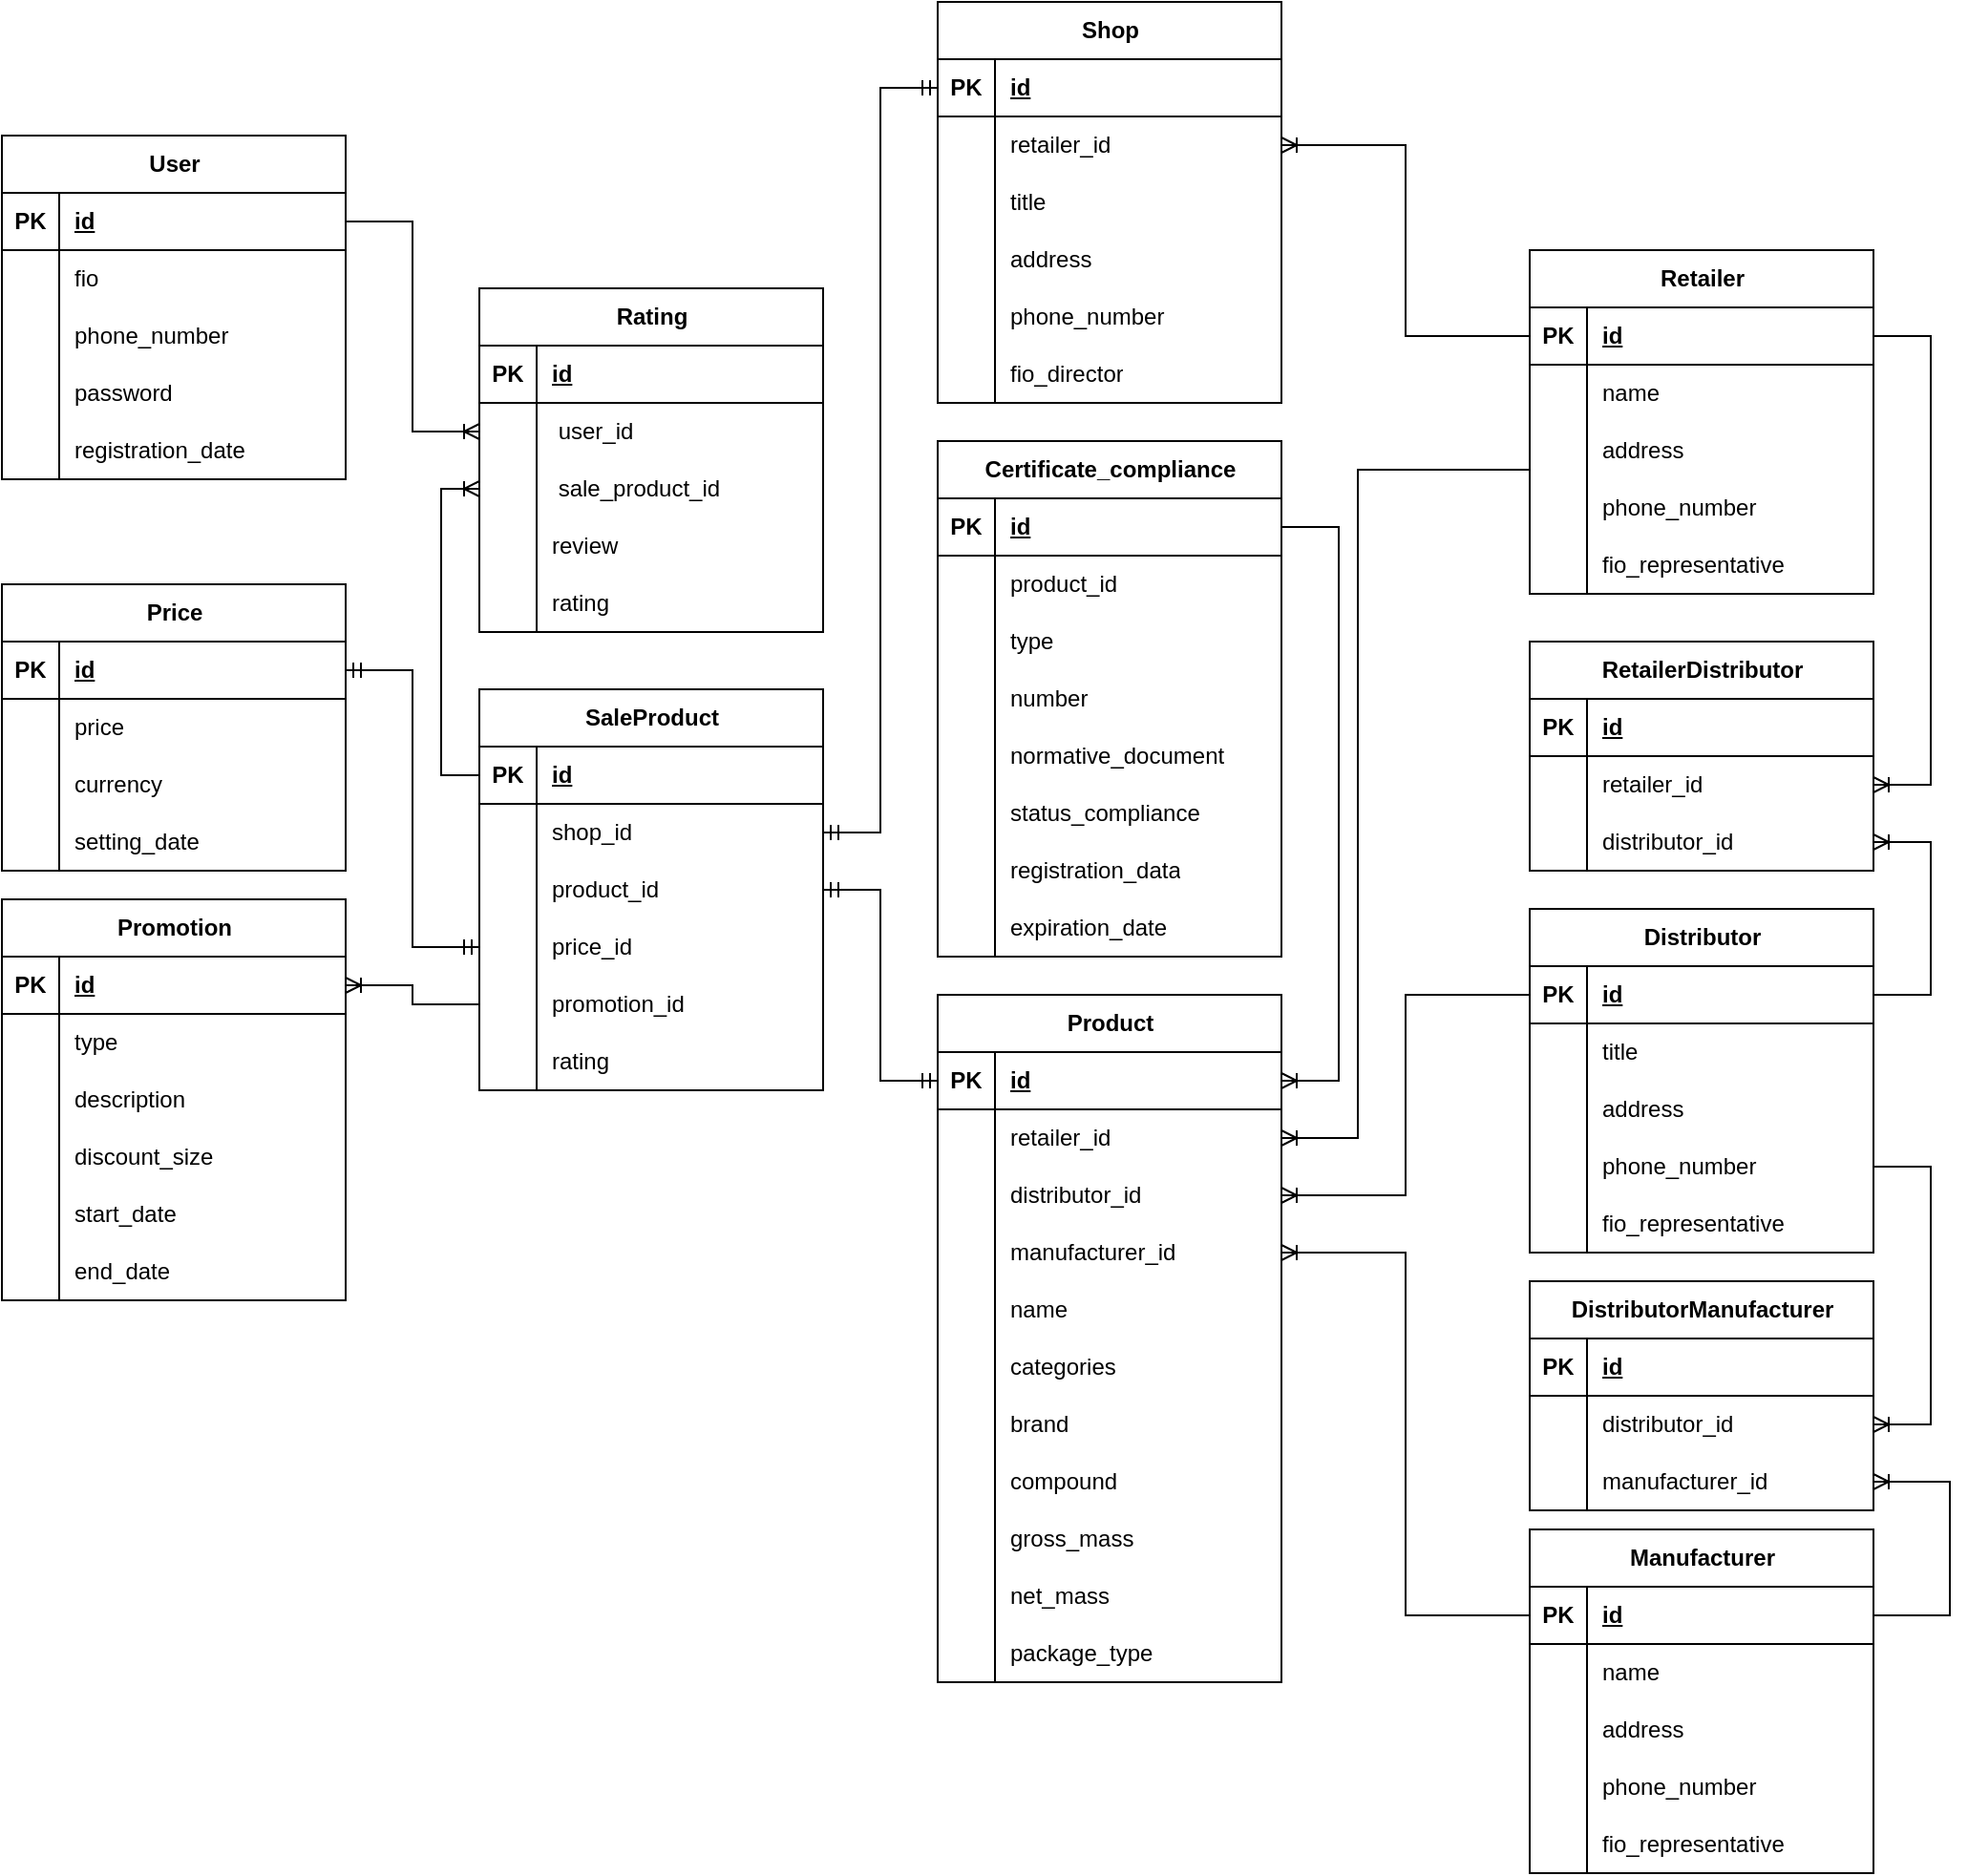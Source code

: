 <mxfile version="23.1.5" type="device">
  <diagram name="Page-1" id="TdqJgRgk_zIglUZXh9ry">
    <mxGraphModel dx="1955" dy="1762" grid="1" gridSize="10" guides="1" tooltips="1" connect="1" arrows="1" fold="1" page="1" pageScale="1" pageWidth="850" pageHeight="1100" math="0" shadow="0">
      <root>
        <mxCell id="0" />
        <mxCell id="1" parent="0" />
        <mxCell id="OYdjM4A3y9vtWw3mJkx--1" value="Product" style="shape=table;startSize=30;container=1;collapsible=1;childLayout=tableLayout;fixedRows=1;rowLines=0;fontStyle=1;align=center;resizeLast=1;html=1;" parent="1" vertex="1">
          <mxGeometry x="200" y="110" width="180" height="360" as="geometry" />
        </mxCell>
        <mxCell id="OYdjM4A3y9vtWw3mJkx--2" value="" style="shape=tableRow;horizontal=0;startSize=0;swimlaneHead=0;swimlaneBody=0;fillColor=none;collapsible=0;dropTarget=0;points=[[0,0.5],[1,0.5]];portConstraint=eastwest;top=0;left=0;right=0;bottom=1;" parent="OYdjM4A3y9vtWw3mJkx--1" vertex="1">
          <mxGeometry y="30" width="180" height="30" as="geometry" />
        </mxCell>
        <mxCell id="OYdjM4A3y9vtWw3mJkx--3" value="PK" style="shape=partialRectangle;connectable=0;fillColor=none;top=0;left=0;bottom=0;right=0;fontStyle=1;overflow=hidden;whiteSpace=wrap;html=1;" parent="OYdjM4A3y9vtWw3mJkx--2" vertex="1">
          <mxGeometry width="30" height="30" as="geometry">
            <mxRectangle width="30" height="30" as="alternateBounds" />
          </mxGeometry>
        </mxCell>
        <mxCell id="OYdjM4A3y9vtWw3mJkx--4" value="id" style="shape=partialRectangle;connectable=0;fillColor=none;top=0;left=0;bottom=0;right=0;align=left;spacingLeft=6;fontStyle=5;overflow=hidden;whiteSpace=wrap;html=1;" parent="OYdjM4A3y9vtWw3mJkx--2" vertex="1">
          <mxGeometry x="30" width="150" height="30" as="geometry">
            <mxRectangle width="150" height="30" as="alternateBounds" />
          </mxGeometry>
        </mxCell>
        <mxCell id="OYdjM4A3y9vtWw3mJkx--5" value="" style="shape=tableRow;horizontal=0;startSize=0;swimlaneHead=0;swimlaneBody=0;fillColor=none;collapsible=0;dropTarget=0;points=[[0,0.5],[1,0.5]];portConstraint=eastwest;top=0;left=0;right=0;bottom=0;" parent="OYdjM4A3y9vtWw3mJkx--1" vertex="1">
          <mxGeometry y="60" width="180" height="30" as="geometry" />
        </mxCell>
        <mxCell id="OYdjM4A3y9vtWw3mJkx--6" value="" style="shape=partialRectangle;connectable=0;fillColor=none;top=0;left=0;bottom=0;right=0;editable=1;overflow=hidden;whiteSpace=wrap;html=1;" parent="OYdjM4A3y9vtWw3mJkx--5" vertex="1">
          <mxGeometry width="30" height="30" as="geometry">
            <mxRectangle width="30" height="30" as="alternateBounds" />
          </mxGeometry>
        </mxCell>
        <mxCell id="OYdjM4A3y9vtWw3mJkx--7" value="retailer_id" style="shape=partialRectangle;connectable=0;fillColor=none;top=0;left=0;bottom=0;right=0;align=left;spacingLeft=6;overflow=hidden;whiteSpace=wrap;html=1;" parent="OYdjM4A3y9vtWw3mJkx--5" vertex="1">
          <mxGeometry x="30" width="150" height="30" as="geometry">
            <mxRectangle width="150" height="30" as="alternateBounds" />
          </mxGeometry>
        </mxCell>
        <mxCell id="OYdjM4A3y9vtWw3mJkx--54" value="" style="shape=tableRow;horizontal=0;startSize=0;swimlaneHead=0;swimlaneBody=0;fillColor=none;collapsible=0;dropTarget=0;points=[[0,0.5],[1,0.5]];portConstraint=eastwest;top=0;left=0;right=0;bottom=0;" parent="OYdjM4A3y9vtWw3mJkx--1" vertex="1">
          <mxGeometry y="90" width="180" height="30" as="geometry" />
        </mxCell>
        <mxCell id="OYdjM4A3y9vtWw3mJkx--55" value="" style="shape=partialRectangle;connectable=0;fillColor=none;top=0;left=0;bottom=0;right=0;editable=1;overflow=hidden;whiteSpace=wrap;html=1;" parent="OYdjM4A3y9vtWw3mJkx--54" vertex="1">
          <mxGeometry width="30" height="30" as="geometry">
            <mxRectangle width="30" height="30" as="alternateBounds" />
          </mxGeometry>
        </mxCell>
        <mxCell id="OYdjM4A3y9vtWw3mJkx--56" value="distributor_id" style="shape=partialRectangle;connectable=0;fillColor=none;top=0;left=0;bottom=0;right=0;align=left;spacingLeft=6;overflow=hidden;whiteSpace=wrap;html=1;" parent="OYdjM4A3y9vtWw3mJkx--54" vertex="1">
          <mxGeometry x="30" width="150" height="30" as="geometry">
            <mxRectangle width="150" height="30" as="alternateBounds" />
          </mxGeometry>
        </mxCell>
        <mxCell id="OYdjM4A3y9vtWw3mJkx--71" value="" style="shape=tableRow;horizontal=0;startSize=0;swimlaneHead=0;swimlaneBody=0;fillColor=none;collapsible=0;dropTarget=0;points=[[0,0.5],[1,0.5]];portConstraint=eastwest;top=0;left=0;right=0;bottom=0;" parent="OYdjM4A3y9vtWw3mJkx--1" vertex="1">
          <mxGeometry y="120" width="180" height="30" as="geometry" />
        </mxCell>
        <mxCell id="OYdjM4A3y9vtWw3mJkx--72" value="" style="shape=partialRectangle;connectable=0;fillColor=none;top=0;left=0;bottom=0;right=0;editable=1;overflow=hidden;whiteSpace=wrap;html=1;" parent="OYdjM4A3y9vtWw3mJkx--71" vertex="1">
          <mxGeometry width="30" height="30" as="geometry">
            <mxRectangle width="30" height="30" as="alternateBounds" />
          </mxGeometry>
        </mxCell>
        <mxCell id="OYdjM4A3y9vtWw3mJkx--73" value="&lt;div style=&quot;text-align: center;&quot;&gt;&lt;span style=&quot;text-wrap: nowrap;&quot;&gt;manufacturer_id&lt;/span&gt;&lt;br&gt;&lt;/div&gt;" style="shape=partialRectangle;connectable=0;fillColor=none;top=0;left=0;bottom=0;right=0;align=left;spacingLeft=6;overflow=hidden;whiteSpace=wrap;html=1;" parent="OYdjM4A3y9vtWw3mJkx--71" vertex="1">
          <mxGeometry x="30" width="150" height="30" as="geometry">
            <mxRectangle width="150" height="30" as="alternateBounds" />
          </mxGeometry>
        </mxCell>
        <mxCell id="OYdjM4A3y9vtWw3mJkx--243" value="" style="shape=tableRow;horizontal=0;startSize=0;swimlaneHead=0;swimlaneBody=0;fillColor=none;collapsible=0;dropTarget=0;points=[[0,0.5],[1,0.5]];portConstraint=eastwest;top=0;left=0;right=0;bottom=0;" parent="OYdjM4A3y9vtWw3mJkx--1" vertex="1">
          <mxGeometry y="150" width="180" height="30" as="geometry" />
        </mxCell>
        <mxCell id="OYdjM4A3y9vtWw3mJkx--244" value="" style="shape=partialRectangle;connectable=0;fillColor=none;top=0;left=0;bottom=0;right=0;editable=1;overflow=hidden;whiteSpace=wrap;html=1;" parent="OYdjM4A3y9vtWw3mJkx--243" vertex="1">
          <mxGeometry width="30" height="30" as="geometry">
            <mxRectangle width="30" height="30" as="alternateBounds" />
          </mxGeometry>
        </mxCell>
        <mxCell id="OYdjM4A3y9vtWw3mJkx--245" value="name" style="shape=partialRectangle;connectable=0;fillColor=none;top=0;left=0;bottom=0;right=0;align=left;spacingLeft=6;overflow=hidden;whiteSpace=wrap;html=1;" parent="OYdjM4A3y9vtWw3mJkx--243" vertex="1">
          <mxGeometry x="30" width="150" height="30" as="geometry">
            <mxRectangle width="150" height="30" as="alternateBounds" />
          </mxGeometry>
        </mxCell>
        <mxCell id="OYdjM4A3y9vtWw3mJkx--8" value="" style="shape=tableRow;horizontal=0;startSize=0;swimlaneHead=0;swimlaneBody=0;fillColor=none;collapsible=0;dropTarget=0;points=[[0,0.5],[1,0.5]];portConstraint=eastwest;top=0;left=0;right=0;bottom=0;" parent="OYdjM4A3y9vtWw3mJkx--1" vertex="1">
          <mxGeometry y="180" width="180" height="30" as="geometry" />
        </mxCell>
        <mxCell id="OYdjM4A3y9vtWw3mJkx--9" value="" style="shape=partialRectangle;connectable=0;fillColor=none;top=0;left=0;bottom=0;right=0;editable=1;overflow=hidden;whiteSpace=wrap;html=1;" parent="OYdjM4A3y9vtWw3mJkx--8" vertex="1">
          <mxGeometry width="30" height="30" as="geometry">
            <mxRectangle width="30" height="30" as="alternateBounds" />
          </mxGeometry>
        </mxCell>
        <mxCell id="OYdjM4A3y9vtWw3mJkx--10" value="categories" style="shape=partialRectangle;connectable=0;fillColor=none;top=0;left=0;bottom=0;right=0;align=left;spacingLeft=6;overflow=hidden;whiteSpace=wrap;html=1;" parent="OYdjM4A3y9vtWw3mJkx--8" vertex="1">
          <mxGeometry x="30" width="150" height="30" as="geometry">
            <mxRectangle width="150" height="30" as="alternateBounds" />
          </mxGeometry>
        </mxCell>
        <mxCell id="OYdjM4A3y9vtWw3mJkx--11" value="" style="shape=tableRow;horizontal=0;startSize=0;swimlaneHead=0;swimlaneBody=0;fillColor=none;collapsible=0;dropTarget=0;points=[[0,0.5],[1,0.5]];portConstraint=eastwest;top=0;left=0;right=0;bottom=0;" parent="OYdjM4A3y9vtWw3mJkx--1" vertex="1">
          <mxGeometry y="210" width="180" height="30" as="geometry" />
        </mxCell>
        <mxCell id="OYdjM4A3y9vtWw3mJkx--12" value="" style="shape=partialRectangle;connectable=0;fillColor=none;top=0;left=0;bottom=0;right=0;editable=1;overflow=hidden;whiteSpace=wrap;html=1;" parent="OYdjM4A3y9vtWw3mJkx--11" vertex="1">
          <mxGeometry width="30" height="30" as="geometry">
            <mxRectangle width="30" height="30" as="alternateBounds" />
          </mxGeometry>
        </mxCell>
        <mxCell id="OYdjM4A3y9vtWw3mJkx--13" value="brand" style="shape=partialRectangle;connectable=0;fillColor=none;top=0;left=0;bottom=0;right=0;align=left;spacingLeft=6;overflow=hidden;whiteSpace=wrap;html=1;" parent="OYdjM4A3y9vtWw3mJkx--11" vertex="1">
          <mxGeometry x="30" width="150" height="30" as="geometry">
            <mxRectangle width="150" height="30" as="alternateBounds" />
          </mxGeometry>
        </mxCell>
        <mxCell id="OYdjM4A3y9vtWw3mJkx--14" value="" style="shape=tableRow;horizontal=0;startSize=0;swimlaneHead=0;swimlaneBody=0;fillColor=none;collapsible=0;dropTarget=0;points=[[0,0.5],[1,0.5]];portConstraint=eastwest;top=0;left=0;right=0;bottom=0;" parent="OYdjM4A3y9vtWw3mJkx--1" vertex="1">
          <mxGeometry y="240" width="180" height="30" as="geometry" />
        </mxCell>
        <mxCell id="OYdjM4A3y9vtWw3mJkx--15" value="" style="shape=partialRectangle;connectable=0;fillColor=none;top=0;left=0;bottom=0;right=0;editable=1;overflow=hidden;whiteSpace=wrap;html=1;" parent="OYdjM4A3y9vtWw3mJkx--14" vertex="1">
          <mxGeometry width="30" height="30" as="geometry">
            <mxRectangle width="30" height="30" as="alternateBounds" />
          </mxGeometry>
        </mxCell>
        <mxCell id="OYdjM4A3y9vtWw3mJkx--16" value="compound" style="shape=partialRectangle;connectable=0;fillColor=none;top=0;left=0;bottom=0;right=0;align=left;spacingLeft=6;overflow=hidden;whiteSpace=wrap;html=1;" parent="OYdjM4A3y9vtWw3mJkx--14" vertex="1">
          <mxGeometry x="30" width="150" height="30" as="geometry">
            <mxRectangle width="150" height="30" as="alternateBounds" />
          </mxGeometry>
        </mxCell>
        <mxCell id="OYdjM4A3y9vtWw3mJkx--20" value="" style="shape=tableRow;horizontal=0;startSize=0;swimlaneHead=0;swimlaneBody=0;fillColor=none;collapsible=0;dropTarget=0;points=[[0,0.5],[1,0.5]];portConstraint=eastwest;top=0;left=0;right=0;bottom=0;" parent="OYdjM4A3y9vtWw3mJkx--1" vertex="1">
          <mxGeometry y="270" width="180" height="30" as="geometry" />
        </mxCell>
        <mxCell id="OYdjM4A3y9vtWw3mJkx--21" value="" style="shape=partialRectangle;connectable=0;fillColor=none;top=0;left=0;bottom=0;right=0;editable=1;overflow=hidden;whiteSpace=wrap;html=1;" parent="OYdjM4A3y9vtWw3mJkx--20" vertex="1">
          <mxGeometry width="30" height="30" as="geometry">
            <mxRectangle width="30" height="30" as="alternateBounds" />
          </mxGeometry>
        </mxCell>
        <mxCell id="OYdjM4A3y9vtWw3mJkx--22" value="gross_mass" style="shape=partialRectangle;connectable=0;fillColor=none;top=0;left=0;bottom=0;right=0;align=left;spacingLeft=6;overflow=hidden;whiteSpace=wrap;html=1;" parent="OYdjM4A3y9vtWw3mJkx--20" vertex="1">
          <mxGeometry x="30" width="150" height="30" as="geometry">
            <mxRectangle width="150" height="30" as="alternateBounds" />
          </mxGeometry>
        </mxCell>
        <mxCell id="OYdjM4A3y9vtWw3mJkx--23" value="" style="shape=tableRow;horizontal=0;startSize=0;swimlaneHead=0;swimlaneBody=0;fillColor=none;collapsible=0;dropTarget=0;points=[[0,0.5],[1,0.5]];portConstraint=eastwest;top=0;left=0;right=0;bottom=0;" parent="OYdjM4A3y9vtWw3mJkx--1" vertex="1">
          <mxGeometry y="300" width="180" height="30" as="geometry" />
        </mxCell>
        <mxCell id="OYdjM4A3y9vtWw3mJkx--24" value="" style="shape=partialRectangle;connectable=0;fillColor=none;top=0;left=0;bottom=0;right=0;editable=1;overflow=hidden;whiteSpace=wrap;html=1;" parent="OYdjM4A3y9vtWw3mJkx--23" vertex="1">
          <mxGeometry width="30" height="30" as="geometry">
            <mxRectangle width="30" height="30" as="alternateBounds" />
          </mxGeometry>
        </mxCell>
        <mxCell id="OYdjM4A3y9vtWw3mJkx--25" value="net_mass" style="shape=partialRectangle;connectable=0;fillColor=none;top=0;left=0;bottom=0;right=0;align=left;spacingLeft=6;overflow=hidden;whiteSpace=wrap;html=1;" parent="OYdjM4A3y9vtWw3mJkx--23" vertex="1">
          <mxGeometry x="30" width="150" height="30" as="geometry">
            <mxRectangle width="150" height="30" as="alternateBounds" />
          </mxGeometry>
        </mxCell>
        <mxCell id="OYdjM4A3y9vtWw3mJkx--26" value="" style="shape=tableRow;horizontal=0;startSize=0;swimlaneHead=0;swimlaneBody=0;fillColor=none;collapsible=0;dropTarget=0;points=[[0,0.5],[1,0.5]];portConstraint=eastwest;top=0;left=0;right=0;bottom=0;" parent="OYdjM4A3y9vtWw3mJkx--1" vertex="1">
          <mxGeometry y="330" width="180" height="30" as="geometry" />
        </mxCell>
        <mxCell id="OYdjM4A3y9vtWw3mJkx--27" value="" style="shape=partialRectangle;connectable=0;fillColor=none;top=0;left=0;bottom=0;right=0;editable=1;overflow=hidden;whiteSpace=wrap;html=1;" parent="OYdjM4A3y9vtWw3mJkx--26" vertex="1">
          <mxGeometry width="30" height="30" as="geometry">
            <mxRectangle width="30" height="30" as="alternateBounds" />
          </mxGeometry>
        </mxCell>
        <mxCell id="OYdjM4A3y9vtWw3mJkx--28" value="package_type" style="shape=partialRectangle;connectable=0;fillColor=none;top=0;left=0;bottom=0;right=0;align=left;spacingLeft=6;overflow=hidden;whiteSpace=wrap;html=1;" parent="OYdjM4A3y9vtWw3mJkx--26" vertex="1">
          <mxGeometry x="30" width="150" height="30" as="geometry">
            <mxRectangle width="150" height="30" as="alternateBounds" />
          </mxGeometry>
        </mxCell>
        <mxCell id="OYdjM4A3y9vtWw3mJkx--29" value="Retailer" style="shape=table;startSize=30;container=1;collapsible=1;childLayout=tableLayout;fixedRows=1;rowLines=0;fontStyle=1;align=center;resizeLast=1;html=1;" parent="1" vertex="1">
          <mxGeometry x="510" y="-280" width="180" height="180" as="geometry" />
        </mxCell>
        <mxCell id="OYdjM4A3y9vtWw3mJkx--30" value="" style="shape=tableRow;horizontal=0;startSize=0;swimlaneHead=0;swimlaneBody=0;fillColor=none;collapsible=0;dropTarget=0;points=[[0,0.5],[1,0.5]];portConstraint=eastwest;top=0;left=0;right=0;bottom=1;" parent="OYdjM4A3y9vtWw3mJkx--29" vertex="1">
          <mxGeometry y="30" width="180" height="30" as="geometry" />
        </mxCell>
        <mxCell id="OYdjM4A3y9vtWw3mJkx--31" value="PK" style="shape=partialRectangle;connectable=0;fillColor=none;top=0;left=0;bottom=0;right=0;fontStyle=1;overflow=hidden;whiteSpace=wrap;html=1;" parent="OYdjM4A3y9vtWw3mJkx--30" vertex="1">
          <mxGeometry width="30" height="30" as="geometry">
            <mxRectangle width="30" height="30" as="alternateBounds" />
          </mxGeometry>
        </mxCell>
        <mxCell id="OYdjM4A3y9vtWw3mJkx--32" value="id" style="shape=partialRectangle;connectable=0;fillColor=none;top=0;left=0;bottom=0;right=0;align=left;spacingLeft=6;fontStyle=5;overflow=hidden;whiteSpace=wrap;html=1;" parent="OYdjM4A3y9vtWw3mJkx--30" vertex="1">
          <mxGeometry x="30" width="150" height="30" as="geometry">
            <mxRectangle width="150" height="30" as="alternateBounds" />
          </mxGeometry>
        </mxCell>
        <mxCell id="OYdjM4A3y9vtWw3mJkx--33" value="" style="shape=tableRow;horizontal=0;startSize=0;swimlaneHead=0;swimlaneBody=0;fillColor=none;collapsible=0;dropTarget=0;points=[[0,0.5],[1,0.5]];portConstraint=eastwest;top=0;left=0;right=0;bottom=0;" parent="OYdjM4A3y9vtWw3mJkx--29" vertex="1">
          <mxGeometry y="60" width="180" height="30" as="geometry" />
        </mxCell>
        <mxCell id="OYdjM4A3y9vtWw3mJkx--34" value="" style="shape=partialRectangle;connectable=0;fillColor=none;top=0;left=0;bottom=0;right=0;editable=1;overflow=hidden;whiteSpace=wrap;html=1;" parent="OYdjM4A3y9vtWw3mJkx--33" vertex="1">
          <mxGeometry width="30" height="30" as="geometry">
            <mxRectangle width="30" height="30" as="alternateBounds" />
          </mxGeometry>
        </mxCell>
        <mxCell id="OYdjM4A3y9vtWw3mJkx--35" value="name" style="shape=partialRectangle;connectable=0;fillColor=none;top=0;left=0;bottom=0;right=0;align=left;spacingLeft=6;overflow=hidden;whiteSpace=wrap;html=1;" parent="OYdjM4A3y9vtWw3mJkx--33" vertex="1">
          <mxGeometry x="30" width="150" height="30" as="geometry">
            <mxRectangle width="150" height="30" as="alternateBounds" />
          </mxGeometry>
        </mxCell>
        <mxCell id="OYdjM4A3y9vtWw3mJkx--36" value="" style="shape=tableRow;horizontal=0;startSize=0;swimlaneHead=0;swimlaneBody=0;fillColor=none;collapsible=0;dropTarget=0;points=[[0,0.5],[1,0.5]];portConstraint=eastwest;top=0;left=0;right=0;bottom=0;" parent="OYdjM4A3y9vtWw3mJkx--29" vertex="1">
          <mxGeometry y="90" width="180" height="30" as="geometry" />
        </mxCell>
        <mxCell id="OYdjM4A3y9vtWw3mJkx--37" value="" style="shape=partialRectangle;connectable=0;fillColor=none;top=0;left=0;bottom=0;right=0;editable=1;overflow=hidden;whiteSpace=wrap;html=1;" parent="OYdjM4A3y9vtWw3mJkx--36" vertex="1">
          <mxGeometry width="30" height="30" as="geometry">
            <mxRectangle width="30" height="30" as="alternateBounds" />
          </mxGeometry>
        </mxCell>
        <mxCell id="OYdjM4A3y9vtWw3mJkx--38" value="address" style="shape=partialRectangle;connectable=0;fillColor=none;top=0;left=0;bottom=0;right=0;align=left;spacingLeft=6;overflow=hidden;whiteSpace=wrap;html=1;" parent="OYdjM4A3y9vtWw3mJkx--36" vertex="1">
          <mxGeometry x="30" width="150" height="30" as="geometry">
            <mxRectangle width="150" height="30" as="alternateBounds" />
          </mxGeometry>
        </mxCell>
        <mxCell id="OYdjM4A3y9vtWw3mJkx--39" value="" style="shape=tableRow;horizontal=0;startSize=0;swimlaneHead=0;swimlaneBody=0;fillColor=none;collapsible=0;dropTarget=0;points=[[0,0.5],[1,0.5]];portConstraint=eastwest;top=0;left=0;right=0;bottom=0;" parent="OYdjM4A3y9vtWw3mJkx--29" vertex="1">
          <mxGeometry y="120" width="180" height="30" as="geometry" />
        </mxCell>
        <mxCell id="OYdjM4A3y9vtWw3mJkx--40" value="" style="shape=partialRectangle;connectable=0;fillColor=none;top=0;left=0;bottom=0;right=0;editable=1;overflow=hidden;whiteSpace=wrap;html=1;" parent="OYdjM4A3y9vtWw3mJkx--39" vertex="1">
          <mxGeometry width="30" height="30" as="geometry">
            <mxRectangle width="30" height="30" as="alternateBounds" />
          </mxGeometry>
        </mxCell>
        <mxCell id="OYdjM4A3y9vtWw3mJkx--41" value="phone_number" style="shape=partialRectangle;connectable=0;fillColor=none;top=0;left=0;bottom=0;right=0;align=left;spacingLeft=6;overflow=hidden;whiteSpace=wrap;html=1;" parent="OYdjM4A3y9vtWw3mJkx--39" vertex="1">
          <mxGeometry x="30" width="150" height="30" as="geometry">
            <mxRectangle width="150" height="30" as="alternateBounds" />
          </mxGeometry>
        </mxCell>
        <mxCell id="Swdr95PjtfaB4Qb_0u8v-15" value="" style="shape=tableRow;horizontal=0;startSize=0;swimlaneHead=0;swimlaneBody=0;fillColor=none;collapsible=0;dropTarget=0;points=[[0,0.5],[1,0.5]];portConstraint=eastwest;top=0;left=0;right=0;bottom=0;" vertex="1" parent="OYdjM4A3y9vtWw3mJkx--29">
          <mxGeometry y="150" width="180" height="30" as="geometry" />
        </mxCell>
        <mxCell id="Swdr95PjtfaB4Qb_0u8v-16" value="" style="shape=partialRectangle;connectable=0;fillColor=none;top=0;left=0;bottom=0;right=0;editable=1;overflow=hidden;whiteSpace=wrap;html=1;" vertex="1" parent="Swdr95PjtfaB4Qb_0u8v-15">
          <mxGeometry width="30" height="30" as="geometry">
            <mxRectangle width="30" height="30" as="alternateBounds" />
          </mxGeometry>
        </mxCell>
        <mxCell id="Swdr95PjtfaB4Qb_0u8v-17" value="fio_representative" style="shape=partialRectangle;connectable=0;fillColor=none;top=0;left=0;bottom=0;right=0;align=left;spacingLeft=6;overflow=hidden;whiteSpace=wrap;html=1;" vertex="1" parent="Swdr95PjtfaB4Qb_0u8v-15">
          <mxGeometry x="30" width="150" height="30" as="geometry">
            <mxRectangle width="150" height="30" as="alternateBounds" />
          </mxGeometry>
        </mxCell>
        <mxCell id="OYdjM4A3y9vtWw3mJkx--58" value="Distributor" style="shape=table;startSize=30;container=1;collapsible=1;childLayout=tableLayout;fixedRows=1;rowLines=0;fontStyle=1;align=center;resizeLast=1;html=1;" parent="1" vertex="1">
          <mxGeometry x="510" y="65" width="180" height="180" as="geometry" />
        </mxCell>
        <mxCell id="OYdjM4A3y9vtWw3mJkx--59" value="" style="shape=tableRow;horizontal=0;startSize=0;swimlaneHead=0;swimlaneBody=0;fillColor=none;collapsible=0;dropTarget=0;points=[[0,0.5],[1,0.5]];portConstraint=eastwest;top=0;left=0;right=0;bottom=1;" parent="OYdjM4A3y9vtWw3mJkx--58" vertex="1">
          <mxGeometry y="30" width="180" height="30" as="geometry" />
        </mxCell>
        <mxCell id="OYdjM4A3y9vtWw3mJkx--60" value="PK" style="shape=partialRectangle;connectable=0;fillColor=none;top=0;left=0;bottom=0;right=0;fontStyle=1;overflow=hidden;whiteSpace=wrap;html=1;" parent="OYdjM4A3y9vtWw3mJkx--59" vertex="1">
          <mxGeometry width="30" height="30" as="geometry">
            <mxRectangle width="30" height="30" as="alternateBounds" />
          </mxGeometry>
        </mxCell>
        <mxCell id="OYdjM4A3y9vtWw3mJkx--61" value="id" style="shape=partialRectangle;connectable=0;fillColor=none;top=0;left=0;bottom=0;right=0;align=left;spacingLeft=6;fontStyle=5;overflow=hidden;whiteSpace=wrap;html=1;" parent="OYdjM4A3y9vtWw3mJkx--59" vertex="1">
          <mxGeometry x="30" width="150" height="30" as="geometry">
            <mxRectangle width="150" height="30" as="alternateBounds" />
          </mxGeometry>
        </mxCell>
        <mxCell id="OYdjM4A3y9vtWw3mJkx--62" value="" style="shape=tableRow;horizontal=0;startSize=0;swimlaneHead=0;swimlaneBody=0;fillColor=none;collapsible=0;dropTarget=0;points=[[0,0.5],[1,0.5]];portConstraint=eastwest;top=0;left=0;right=0;bottom=0;" parent="OYdjM4A3y9vtWw3mJkx--58" vertex="1">
          <mxGeometry y="60" width="180" height="30" as="geometry" />
        </mxCell>
        <mxCell id="OYdjM4A3y9vtWw3mJkx--63" value="" style="shape=partialRectangle;connectable=0;fillColor=none;top=0;left=0;bottom=0;right=0;editable=1;overflow=hidden;whiteSpace=wrap;html=1;" parent="OYdjM4A3y9vtWw3mJkx--62" vertex="1">
          <mxGeometry width="30" height="30" as="geometry">
            <mxRectangle width="30" height="30" as="alternateBounds" />
          </mxGeometry>
        </mxCell>
        <mxCell id="OYdjM4A3y9vtWw3mJkx--64" value="title" style="shape=partialRectangle;connectable=0;fillColor=none;top=0;left=0;bottom=0;right=0;align=left;spacingLeft=6;overflow=hidden;whiteSpace=wrap;html=1;" parent="OYdjM4A3y9vtWw3mJkx--62" vertex="1">
          <mxGeometry x="30" width="150" height="30" as="geometry">
            <mxRectangle width="150" height="30" as="alternateBounds" />
          </mxGeometry>
        </mxCell>
        <mxCell id="OYdjM4A3y9vtWw3mJkx--65" value="" style="shape=tableRow;horizontal=0;startSize=0;swimlaneHead=0;swimlaneBody=0;fillColor=none;collapsible=0;dropTarget=0;points=[[0,0.5],[1,0.5]];portConstraint=eastwest;top=0;left=0;right=0;bottom=0;" parent="OYdjM4A3y9vtWw3mJkx--58" vertex="1">
          <mxGeometry y="90" width="180" height="30" as="geometry" />
        </mxCell>
        <mxCell id="OYdjM4A3y9vtWw3mJkx--66" value="" style="shape=partialRectangle;connectable=0;fillColor=none;top=0;left=0;bottom=0;right=0;editable=1;overflow=hidden;whiteSpace=wrap;html=1;" parent="OYdjM4A3y9vtWw3mJkx--65" vertex="1">
          <mxGeometry width="30" height="30" as="geometry">
            <mxRectangle width="30" height="30" as="alternateBounds" />
          </mxGeometry>
        </mxCell>
        <mxCell id="OYdjM4A3y9vtWw3mJkx--67" value="address" style="shape=partialRectangle;connectable=0;fillColor=none;top=0;left=0;bottom=0;right=0;align=left;spacingLeft=6;overflow=hidden;whiteSpace=wrap;html=1;" parent="OYdjM4A3y9vtWw3mJkx--65" vertex="1">
          <mxGeometry x="30" width="150" height="30" as="geometry">
            <mxRectangle width="150" height="30" as="alternateBounds" />
          </mxGeometry>
        </mxCell>
        <mxCell id="Swdr95PjtfaB4Qb_0u8v-9" value="" style="shape=tableRow;horizontal=0;startSize=0;swimlaneHead=0;swimlaneBody=0;fillColor=none;collapsible=0;dropTarget=0;points=[[0,0.5],[1,0.5]];portConstraint=eastwest;top=0;left=0;right=0;bottom=0;" vertex="1" parent="OYdjM4A3y9vtWw3mJkx--58">
          <mxGeometry y="120" width="180" height="30" as="geometry" />
        </mxCell>
        <mxCell id="Swdr95PjtfaB4Qb_0u8v-10" value="" style="shape=partialRectangle;connectable=0;fillColor=none;top=0;left=0;bottom=0;right=0;editable=1;overflow=hidden;whiteSpace=wrap;html=1;" vertex="1" parent="Swdr95PjtfaB4Qb_0u8v-9">
          <mxGeometry width="30" height="30" as="geometry">
            <mxRectangle width="30" height="30" as="alternateBounds" />
          </mxGeometry>
        </mxCell>
        <mxCell id="Swdr95PjtfaB4Qb_0u8v-11" value="phone_number" style="shape=partialRectangle;connectable=0;fillColor=none;top=0;left=0;bottom=0;right=0;align=left;spacingLeft=6;overflow=hidden;whiteSpace=wrap;html=1;" vertex="1" parent="Swdr95PjtfaB4Qb_0u8v-9">
          <mxGeometry x="30" width="150" height="30" as="geometry">
            <mxRectangle width="150" height="30" as="alternateBounds" />
          </mxGeometry>
        </mxCell>
        <mxCell id="Swdr95PjtfaB4Qb_0u8v-12" value="" style="shape=tableRow;horizontal=0;startSize=0;swimlaneHead=0;swimlaneBody=0;fillColor=none;collapsible=0;dropTarget=0;points=[[0,0.5],[1,0.5]];portConstraint=eastwest;top=0;left=0;right=0;bottom=0;" vertex="1" parent="OYdjM4A3y9vtWw3mJkx--58">
          <mxGeometry y="150" width="180" height="30" as="geometry" />
        </mxCell>
        <mxCell id="Swdr95PjtfaB4Qb_0u8v-13" value="" style="shape=partialRectangle;connectable=0;fillColor=none;top=0;left=0;bottom=0;right=0;editable=1;overflow=hidden;whiteSpace=wrap;html=1;" vertex="1" parent="Swdr95PjtfaB4Qb_0u8v-12">
          <mxGeometry width="30" height="30" as="geometry">
            <mxRectangle width="30" height="30" as="alternateBounds" />
          </mxGeometry>
        </mxCell>
        <mxCell id="Swdr95PjtfaB4Qb_0u8v-14" value="fio_representative" style="shape=partialRectangle;connectable=0;fillColor=none;top=0;left=0;bottom=0;right=0;align=left;spacingLeft=6;overflow=hidden;whiteSpace=wrap;html=1;" vertex="1" parent="Swdr95PjtfaB4Qb_0u8v-12">
          <mxGeometry x="30" width="150" height="30" as="geometry">
            <mxRectangle width="150" height="30" as="alternateBounds" />
          </mxGeometry>
        </mxCell>
        <mxCell id="OYdjM4A3y9vtWw3mJkx--74" value="" style="edgeStyle=orthogonalEdgeStyle;fontSize=12;html=1;endArrow=ERoneToMany;rounded=0;entryX=1;entryY=0.5;entryDx=0;entryDy=0;exitX=0;exitY=0.5;exitDx=0;exitDy=0;" parent="1" source="OYdjM4A3y9vtWw3mJkx--59" target="OYdjM4A3y9vtWw3mJkx--54" edge="1">
          <mxGeometry width="100" height="100" relative="1" as="geometry">
            <mxPoint x="260" y="310" as="sourcePoint" />
            <mxPoint x="360" y="210" as="targetPoint" />
          </mxGeometry>
        </mxCell>
        <mxCell id="OYdjM4A3y9vtWw3mJkx--75" value="Manufacturer" style="shape=table;startSize=30;container=1;collapsible=1;childLayout=tableLayout;fixedRows=1;rowLines=0;fontStyle=1;align=center;resizeLast=1;html=1;" parent="1" vertex="1">
          <mxGeometry x="510" y="390" width="180" height="180" as="geometry" />
        </mxCell>
        <mxCell id="OYdjM4A3y9vtWw3mJkx--76" value="" style="shape=tableRow;horizontal=0;startSize=0;swimlaneHead=0;swimlaneBody=0;fillColor=none;collapsible=0;dropTarget=0;points=[[0,0.5],[1,0.5]];portConstraint=eastwest;top=0;left=0;right=0;bottom=1;" parent="OYdjM4A3y9vtWw3mJkx--75" vertex="1">
          <mxGeometry y="30" width="180" height="30" as="geometry" />
        </mxCell>
        <mxCell id="OYdjM4A3y9vtWw3mJkx--77" value="PK" style="shape=partialRectangle;connectable=0;fillColor=none;top=0;left=0;bottom=0;right=0;fontStyle=1;overflow=hidden;whiteSpace=wrap;html=1;" parent="OYdjM4A3y9vtWw3mJkx--76" vertex="1">
          <mxGeometry width="30" height="30" as="geometry">
            <mxRectangle width="30" height="30" as="alternateBounds" />
          </mxGeometry>
        </mxCell>
        <mxCell id="OYdjM4A3y9vtWw3mJkx--78" value="id" style="shape=partialRectangle;connectable=0;fillColor=none;top=0;left=0;bottom=0;right=0;align=left;spacingLeft=6;fontStyle=5;overflow=hidden;whiteSpace=wrap;html=1;" parent="OYdjM4A3y9vtWw3mJkx--76" vertex="1">
          <mxGeometry x="30" width="150" height="30" as="geometry">
            <mxRectangle width="150" height="30" as="alternateBounds" />
          </mxGeometry>
        </mxCell>
        <mxCell id="OYdjM4A3y9vtWw3mJkx--79" value="" style="shape=tableRow;horizontal=0;startSize=0;swimlaneHead=0;swimlaneBody=0;fillColor=none;collapsible=0;dropTarget=0;points=[[0,0.5],[1,0.5]];portConstraint=eastwest;top=0;left=0;right=0;bottom=0;" parent="OYdjM4A3y9vtWw3mJkx--75" vertex="1">
          <mxGeometry y="60" width="180" height="30" as="geometry" />
        </mxCell>
        <mxCell id="OYdjM4A3y9vtWw3mJkx--80" value="" style="shape=partialRectangle;connectable=0;fillColor=none;top=0;left=0;bottom=0;right=0;editable=1;overflow=hidden;whiteSpace=wrap;html=1;" parent="OYdjM4A3y9vtWw3mJkx--79" vertex="1">
          <mxGeometry width="30" height="30" as="geometry">
            <mxRectangle width="30" height="30" as="alternateBounds" />
          </mxGeometry>
        </mxCell>
        <mxCell id="OYdjM4A3y9vtWw3mJkx--81" value="name" style="shape=partialRectangle;connectable=0;fillColor=none;top=0;left=0;bottom=0;right=0;align=left;spacingLeft=6;overflow=hidden;whiteSpace=wrap;html=1;" parent="OYdjM4A3y9vtWw3mJkx--79" vertex="1">
          <mxGeometry x="30" width="150" height="30" as="geometry">
            <mxRectangle width="150" height="30" as="alternateBounds" />
          </mxGeometry>
        </mxCell>
        <mxCell id="OYdjM4A3y9vtWw3mJkx--82" value="" style="shape=tableRow;horizontal=0;startSize=0;swimlaneHead=0;swimlaneBody=0;fillColor=none;collapsible=0;dropTarget=0;points=[[0,0.5],[1,0.5]];portConstraint=eastwest;top=0;left=0;right=0;bottom=0;" parent="OYdjM4A3y9vtWw3mJkx--75" vertex="1">
          <mxGeometry y="90" width="180" height="30" as="geometry" />
        </mxCell>
        <mxCell id="OYdjM4A3y9vtWw3mJkx--83" value="" style="shape=partialRectangle;connectable=0;fillColor=none;top=0;left=0;bottom=0;right=0;editable=1;overflow=hidden;whiteSpace=wrap;html=1;" parent="OYdjM4A3y9vtWw3mJkx--82" vertex="1">
          <mxGeometry width="30" height="30" as="geometry">
            <mxRectangle width="30" height="30" as="alternateBounds" />
          </mxGeometry>
        </mxCell>
        <mxCell id="OYdjM4A3y9vtWw3mJkx--84" value="address" style="shape=partialRectangle;connectable=0;fillColor=none;top=0;left=0;bottom=0;right=0;align=left;spacingLeft=6;overflow=hidden;whiteSpace=wrap;html=1;" parent="OYdjM4A3y9vtWw3mJkx--82" vertex="1">
          <mxGeometry x="30" width="150" height="30" as="geometry">
            <mxRectangle width="150" height="30" as="alternateBounds" />
          </mxGeometry>
        </mxCell>
        <mxCell id="OYdjM4A3y9vtWw3mJkx--88" value="" style="shape=tableRow;horizontal=0;startSize=0;swimlaneHead=0;swimlaneBody=0;fillColor=none;collapsible=0;dropTarget=0;points=[[0,0.5],[1,0.5]];portConstraint=eastwest;top=0;left=0;right=0;bottom=0;" parent="OYdjM4A3y9vtWw3mJkx--75" vertex="1">
          <mxGeometry y="120" width="180" height="30" as="geometry" />
        </mxCell>
        <mxCell id="OYdjM4A3y9vtWw3mJkx--89" value="" style="shape=partialRectangle;connectable=0;fillColor=none;top=0;left=0;bottom=0;right=0;editable=1;overflow=hidden;whiteSpace=wrap;html=1;" parent="OYdjM4A3y9vtWw3mJkx--88" vertex="1">
          <mxGeometry width="30" height="30" as="geometry">
            <mxRectangle width="30" height="30" as="alternateBounds" />
          </mxGeometry>
        </mxCell>
        <mxCell id="OYdjM4A3y9vtWw3mJkx--90" value="phone_number" style="shape=partialRectangle;connectable=0;fillColor=none;top=0;left=0;bottom=0;right=0;align=left;spacingLeft=6;overflow=hidden;whiteSpace=wrap;html=1;" parent="OYdjM4A3y9vtWw3mJkx--88" vertex="1">
          <mxGeometry x="30" width="150" height="30" as="geometry">
            <mxRectangle width="150" height="30" as="alternateBounds" />
          </mxGeometry>
        </mxCell>
        <mxCell id="OYdjM4A3y9vtWw3mJkx--85" value="" style="shape=tableRow;horizontal=0;startSize=0;swimlaneHead=0;swimlaneBody=0;fillColor=none;collapsible=0;dropTarget=0;points=[[0,0.5],[1,0.5]];portConstraint=eastwest;top=0;left=0;right=0;bottom=0;" parent="OYdjM4A3y9vtWw3mJkx--75" vertex="1">
          <mxGeometry y="150" width="180" height="30" as="geometry" />
        </mxCell>
        <mxCell id="OYdjM4A3y9vtWw3mJkx--86" value="" style="shape=partialRectangle;connectable=0;fillColor=none;top=0;left=0;bottom=0;right=0;editable=1;overflow=hidden;whiteSpace=wrap;html=1;" parent="OYdjM4A3y9vtWw3mJkx--85" vertex="1">
          <mxGeometry width="30" height="30" as="geometry">
            <mxRectangle width="30" height="30" as="alternateBounds" />
          </mxGeometry>
        </mxCell>
        <mxCell id="OYdjM4A3y9vtWw3mJkx--87" value="fio_representative" style="shape=partialRectangle;connectable=0;fillColor=none;top=0;left=0;bottom=0;right=0;align=left;spacingLeft=6;overflow=hidden;whiteSpace=wrap;html=1;" parent="OYdjM4A3y9vtWw3mJkx--85" vertex="1">
          <mxGeometry x="30" width="150" height="30" as="geometry">
            <mxRectangle width="150" height="30" as="alternateBounds" />
          </mxGeometry>
        </mxCell>
        <mxCell id="OYdjM4A3y9vtWw3mJkx--95" value="DistributorManufacturer" style="shape=table;startSize=30;container=1;collapsible=1;childLayout=tableLayout;fixedRows=1;rowLines=0;fontStyle=1;align=center;resizeLast=1;html=1;" parent="1" vertex="1">
          <mxGeometry x="510" y="260" width="180" height="120" as="geometry" />
        </mxCell>
        <mxCell id="OYdjM4A3y9vtWw3mJkx--96" value="" style="shape=tableRow;horizontal=0;startSize=0;swimlaneHead=0;swimlaneBody=0;fillColor=none;collapsible=0;dropTarget=0;points=[[0,0.5],[1,0.5]];portConstraint=eastwest;top=0;left=0;right=0;bottom=1;" parent="OYdjM4A3y9vtWw3mJkx--95" vertex="1">
          <mxGeometry y="30" width="180" height="30" as="geometry" />
        </mxCell>
        <mxCell id="OYdjM4A3y9vtWw3mJkx--97" value="PK" style="shape=partialRectangle;connectable=0;fillColor=none;top=0;left=0;bottom=0;right=0;fontStyle=1;overflow=hidden;whiteSpace=wrap;html=1;" parent="OYdjM4A3y9vtWw3mJkx--96" vertex="1">
          <mxGeometry width="30" height="30" as="geometry">
            <mxRectangle width="30" height="30" as="alternateBounds" />
          </mxGeometry>
        </mxCell>
        <mxCell id="OYdjM4A3y9vtWw3mJkx--98" value="id" style="shape=partialRectangle;connectable=0;fillColor=none;top=0;left=0;bottom=0;right=0;align=left;spacingLeft=6;fontStyle=5;overflow=hidden;whiteSpace=wrap;html=1;" parent="OYdjM4A3y9vtWw3mJkx--96" vertex="1">
          <mxGeometry x="30" width="150" height="30" as="geometry">
            <mxRectangle width="150" height="30" as="alternateBounds" />
          </mxGeometry>
        </mxCell>
        <mxCell id="OYdjM4A3y9vtWw3mJkx--99" value="" style="shape=tableRow;horizontal=0;startSize=0;swimlaneHead=0;swimlaneBody=0;fillColor=none;collapsible=0;dropTarget=0;points=[[0,0.5],[1,0.5]];portConstraint=eastwest;top=0;left=0;right=0;bottom=0;" parent="OYdjM4A3y9vtWw3mJkx--95" vertex="1">
          <mxGeometry y="60" width="180" height="30" as="geometry" />
        </mxCell>
        <mxCell id="OYdjM4A3y9vtWw3mJkx--100" value="" style="shape=partialRectangle;connectable=0;fillColor=none;top=0;left=0;bottom=0;right=0;editable=1;overflow=hidden;whiteSpace=wrap;html=1;" parent="OYdjM4A3y9vtWw3mJkx--99" vertex="1">
          <mxGeometry width="30" height="30" as="geometry">
            <mxRectangle width="30" height="30" as="alternateBounds" />
          </mxGeometry>
        </mxCell>
        <mxCell id="OYdjM4A3y9vtWw3mJkx--101" value="distributor_id" style="shape=partialRectangle;connectable=0;fillColor=none;top=0;left=0;bottom=0;right=0;align=left;spacingLeft=6;overflow=hidden;whiteSpace=wrap;html=1;" parent="OYdjM4A3y9vtWw3mJkx--99" vertex="1">
          <mxGeometry x="30" width="150" height="30" as="geometry">
            <mxRectangle width="150" height="30" as="alternateBounds" />
          </mxGeometry>
        </mxCell>
        <mxCell id="OYdjM4A3y9vtWw3mJkx--108" value="" style="shape=tableRow;horizontal=0;startSize=0;swimlaneHead=0;swimlaneBody=0;fillColor=none;collapsible=0;dropTarget=0;points=[[0,0.5],[1,0.5]];portConstraint=eastwest;top=0;left=0;right=0;bottom=0;" parent="OYdjM4A3y9vtWw3mJkx--95" vertex="1">
          <mxGeometry y="90" width="180" height="30" as="geometry" />
        </mxCell>
        <mxCell id="OYdjM4A3y9vtWw3mJkx--109" value="" style="shape=partialRectangle;connectable=0;fillColor=none;top=0;left=0;bottom=0;right=0;editable=1;overflow=hidden;whiteSpace=wrap;html=1;" parent="OYdjM4A3y9vtWw3mJkx--108" vertex="1">
          <mxGeometry width="30" height="30" as="geometry">
            <mxRectangle width="30" height="30" as="alternateBounds" />
          </mxGeometry>
        </mxCell>
        <mxCell id="OYdjM4A3y9vtWw3mJkx--110" value="&lt;span style=&quot;text-align: center; text-wrap: nowrap;&quot;&gt;manufacturer_id&lt;/span&gt;" style="shape=partialRectangle;connectable=0;fillColor=none;top=0;left=0;bottom=0;right=0;align=left;spacingLeft=6;overflow=hidden;whiteSpace=wrap;html=1;" parent="OYdjM4A3y9vtWw3mJkx--108" vertex="1">
          <mxGeometry x="30" width="150" height="30" as="geometry">
            <mxRectangle width="150" height="30" as="alternateBounds" />
          </mxGeometry>
        </mxCell>
        <mxCell id="OYdjM4A3y9vtWw3mJkx--111" value="" style="edgeStyle=orthogonalEdgeStyle;fontSize=12;html=1;endArrow=ERoneToMany;rounded=0;entryX=1;entryY=0.5;entryDx=0;entryDy=0;exitX=1;exitY=0.5;exitDx=0;exitDy=0;" parent="1" source="OYdjM4A3y9vtWw3mJkx--76" target="OYdjM4A3y9vtWw3mJkx--108" edge="1">
          <mxGeometry width="100" height="100" relative="1" as="geometry">
            <mxPoint x="520" y="560" as="sourcePoint" />
            <mxPoint x="620" y="460" as="targetPoint" />
            <Array as="points">
              <mxPoint x="730" y="435" />
              <mxPoint x="730" y="365" />
            </Array>
          </mxGeometry>
        </mxCell>
        <mxCell id="OYdjM4A3y9vtWw3mJkx--113" value="RetailerDistributor" style="shape=table;startSize=30;container=1;collapsible=1;childLayout=tableLayout;fixedRows=1;rowLines=0;fontStyle=1;align=center;resizeLast=1;html=1;" parent="1" vertex="1">
          <mxGeometry x="510" y="-75" width="180" height="120" as="geometry" />
        </mxCell>
        <mxCell id="OYdjM4A3y9vtWw3mJkx--114" value="" style="shape=tableRow;horizontal=0;startSize=0;swimlaneHead=0;swimlaneBody=0;fillColor=none;collapsible=0;dropTarget=0;points=[[0,0.5],[1,0.5]];portConstraint=eastwest;top=0;left=0;right=0;bottom=1;" parent="OYdjM4A3y9vtWw3mJkx--113" vertex="1">
          <mxGeometry y="30" width="180" height="30" as="geometry" />
        </mxCell>
        <mxCell id="OYdjM4A3y9vtWw3mJkx--115" value="PK" style="shape=partialRectangle;connectable=0;fillColor=none;top=0;left=0;bottom=0;right=0;fontStyle=1;overflow=hidden;whiteSpace=wrap;html=1;" parent="OYdjM4A3y9vtWw3mJkx--114" vertex="1">
          <mxGeometry width="30" height="30" as="geometry">
            <mxRectangle width="30" height="30" as="alternateBounds" />
          </mxGeometry>
        </mxCell>
        <mxCell id="OYdjM4A3y9vtWw3mJkx--116" value="id" style="shape=partialRectangle;connectable=0;fillColor=none;top=0;left=0;bottom=0;right=0;align=left;spacingLeft=6;fontStyle=5;overflow=hidden;whiteSpace=wrap;html=1;" parent="OYdjM4A3y9vtWw3mJkx--114" vertex="1">
          <mxGeometry x="30" width="150" height="30" as="geometry">
            <mxRectangle width="150" height="30" as="alternateBounds" />
          </mxGeometry>
        </mxCell>
        <mxCell id="OYdjM4A3y9vtWw3mJkx--117" value="" style="shape=tableRow;horizontal=0;startSize=0;swimlaneHead=0;swimlaneBody=0;fillColor=none;collapsible=0;dropTarget=0;points=[[0,0.5],[1,0.5]];portConstraint=eastwest;top=0;left=0;right=0;bottom=0;" parent="OYdjM4A3y9vtWw3mJkx--113" vertex="1">
          <mxGeometry y="60" width="180" height="30" as="geometry" />
        </mxCell>
        <mxCell id="OYdjM4A3y9vtWw3mJkx--118" value="" style="shape=partialRectangle;connectable=0;fillColor=none;top=0;left=0;bottom=0;right=0;editable=1;overflow=hidden;whiteSpace=wrap;html=1;" parent="OYdjM4A3y9vtWw3mJkx--117" vertex="1">
          <mxGeometry width="30" height="30" as="geometry">
            <mxRectangle width="30" height="30" as="alternateBounds" />
          </mxGeometry>
        </mxCell>
        <mxCell id="OYdjM4A3y9vtWw3mJkx--119" value="retailer_id" style="shape=partialRectangle;connectable=0;fillColor=none;top=0;left=0;bottom=0;right=0;align=left;spacingLeft=6;overflow=hidden;whiteSpace=wrap;html=1;" parent="OYdjM4A3y9vtWw3mJkx--117" vertex="1">
          <mxGeometry x="30" width="150" height="30" as="geometry">
            <mxRectangle width="150" height="30" as="alternateBounds" />
          </mxGeometry>
        </mxCell>
        <mxCell id="OYdjM4A3y9vtWw3mJkx--124" value="" style="shape=tableRow;horizontal=0;startSize=0;swimlaneHead=0;swimlaneBody=0;fillColor=none;collapsible=0;dropTarget=0;points=[[0,0.5],[1,0.5]];portConstraint=eastwest;top=0;left=0;right=0;bottom=0;" parent="OYdjM4A3y9vtWw3mJkx--113" vertex="1">
          <mxGeometry y="90" width="180" height="30" as="geometry" />
        </mxCell>
        <mxCell id="OYdjM4A3y9vtWw3mJkx--125" value="" style="shape=partialRectangle;connectable=0;fillColor=none;top=0;left=0;bottom=0;right=0;editable=1;overflow=hidden;whiteSpace=wrap;html=1;" parent="OYdjM4A3y9vtWw3mJkx--124" vertex="1">
          <mxGeometry width="30" height="30" as="geometry">
            <mxRectangle width="30" height="30" as="alternateBounds" />
          </mxGeometry>
        </mxCell>
        <mxCell id="OYdjM4A3y9vtWw3mJkx--126" value="&lt;span style=&quot;text-align: center; text-wrap: nowrap;&quot;&gt;distributor_id&lt;/span&gt;" style="shape=partialRectangle;connectable=0;fillColor=none;top=0;left=0;bottom=0;right=0;align=left;spacingLeft=6;overflow=hidden;whiteSpace=wrap;html=1;" parent="OYdjM4A3y9vtWw3mJkx--124" vertex="1">
          <mxGeometry x="30" width="150" height="30" as="geometry">
            <mxRectangle width="150" height="30" as="alternateBounds" />
          </mxGeometry>
        </mxCell>
        <mxCell id="OYdjM4A3y9vtWw3mJkx--128" value="Shop" style="shape=table;startSize=30;container=1;collapsible=1;childLayout=tableLayout;fixedRows=1;rowLines=0;fontStyle=1;align=center;resizeLast=1;html=1;" parent="1" vertex="1">
          <mxGeometry x="200" y="-410" width="180" height="210" as="geometry" />
        </mxCell>
        <mxCell id="OYdjM4A3y9vtWw3mJkx--129" value="" style="shape=tableRow;horizontal=0;startSize=0;swimlaneHead=0;swimlaneBody=0;fillColor=none;collapsible=0;dropTarget=0;points=[[0,0.5],[1,0.5]];portConstraint=eastwest;top=0;left=0;right=0;bottom=1;" parent="OYdjM4A3y9vtWw3mJkx--128" vertex="1">
          <mxGeometry y="30" width="180" height="30" as="geometry" />
        </mxCell>
        <mxCell id="OYdjM4A3y9vtWw3mJkx--130" value="PK" style="shape=partialRectangle;connectable=0;fillColor=none;top=0;left=0;bottom=0;right=0;fontStyle=1;overflow=hidden;whiteSpace=wrap;html=1;" parent="OYdjM4A3y9vtWw3mJkx--129" vertex="1">
          <mxGeometry width="30" height="30" as="geometry">
            <mxRectangle width="30" height="30" as="alternateBounds" />
          </mxGeometry>
        </mxCell>
        <mxCell id="OYdjM4A3y9vtWw3mJkx--131" value="id" style="shape=partialRectangle;connectable=0;fillColor=none;top=0;left=0;bottom=0;right=0;align=left;spacingLeft=6;fontStyle=5;overflow=hidden;whiteSpace=wrap;html=1;" parent="OYdjM4A3y9vtWw3mJkx--129" vertex="1">
          <mxGeometry x="30" width="150" height="30" as="geometry">
            <mxRectangle width="150" height="30" as="alternateBounds" />
          </mxGeometry>
        </mxCell>
        <mxCell id="OYdjM4A3y9vtWw3mJkx--132" value="" style="shape=tableRow;horizontal=0;startSize=0;swimlaneHead=0;swimlaneBody=0;fillColor=none;collapsible=0;dropTarget=0;points=[[0,0.5],[1,0.5]];portConstraint=eastwest;top=0;left=0;right=0;bottom=0;" parent="OYdjM4A3y9vtWw3mJkx--128" vertex="1">
          <mxGeometry y="60" width="180" height="30" as="geometry" />
        </mxCell>
        <mxCell id="OYdjM4A3y9vtWw3mJkx--133" value="" style="shape=partialRectangle;connectable=0;fillColor=none;top=0;left=0;bottom=0;right=0;editable=1;overflow=hidden;whiteSpace=wrap;html=1;" parent="OYdjM4A3y9vtWw3mJkx--132" vertex="1">
          <mxGeometry width="30" height="30" as="geometry">
            <mxRectangle width="30" height="30" as="alternateBounds" />
          </mxGeometry>
        </mxCell>
        <mxCell id="OYdjM4A3y9vtWw3mJkx--134" value="retailer_id" style="shape=partialRectangle;connectable=0;fillColor=none;top=0;left=0;bottom=0;right=0;align=left;spacingLeft=6;overflow=hidden;whiteSpace=wrap;html=1;" parent="OYdjM4A3y9vtWw3mJkx--132" vertex="1">
          <mxGeometry x="30" width="150" height="30" as="geometry">
            <mxRectangle width="150" height="30" as="alternateBounds" />
          </mxGeometry>
        </mxCell>
        <mxCell id="OYdjM4A3y9vtWw3mJkx--141" value="" style="shape=tableRow;horizontal=0;startSize=0;swimlaneHead=0;swimlaneBody=0;fillColor=none;collapsible=0;dropTarget=0;points=[[0,0.5],[1,0.5]];portConstraint=eastwest;top=0;left=0;right=0;bottom=0;" parent="OYdjM4A3y9vtWw3mJkx--128" vertex="1">
          <mxGeometry y="90" width="180" height="30" as="geometry" />
        </mxCell>
        <mxCell id="OYdjM4A3y9vtWw3mJkx--142" value="" style="shape=partialRectangle;connectable=0;fillColor=none;top=0;left=0;bottom=0;right=0;editable=1;overflow=hidden;whiteSpace=wrap;html=1;" parent="OYdjM4A3y9vtWw3mJkx--141" vertex="1">
          <mxGeometry width="30" height="30" as="geometry">
            <mxRectangle width="30" height="30" as="alternateBounds" />
          </mxGeometry>
        </mxCell>
        <mxCell id="OYdjM4A3y9vtWw3mJkx--143" value="title" style="shape=partialRectangle;connectable=0;fillColor=none;top=0;left=0;bottom=0;right=0;align=left;spacingLeft=6;overflow=hidden;whiteSpace=wrap;html=1;" parent="OYdjM4A3y9vtWw3mJkx--141" vertex="1">
          <mxGeometry x="30" width="150" height="30" as="geometry">
            <mxRectangle width="150" height="30" as="alternateBounds" />
          </mxGeometry>
        </mxCell>
        <mxCell id="OYdjM4A3y9vtWw3mJkx--144" value="" style="shape=tableRow;horizontal=0;startSize=0;swimlaneHead=0;swimlaneBody=0;fillColor=none;collapsible=0;dropTarget=0;points=[[0,0.5],[1,0.5]];portConstraint=eastwest;top=0;left=0;right=0;bottom=0;" parent="OYdjM4A3y9vtWw3mJkx--128" vertex="1">
          <mxGeometry y="120" width="180" height="30" as="geometry" />
        </mxCell>
        <mxCell id="OYdjM4A3y9vtWw3mJkx--145" value="" style="shape=partialRectangle;connectable=0;fillColor=none;top=0;left=0;bottom=0;right=0;editable=1;overflow=hidden;whiteSpace=wrap;html=1;" parent="OYdjM4A3y9vtWw3mJkx--144" vertex="1">
          <mxGeometry width="30" height="30" as="geometry">
            <mxRectangle width="30" height="30" as="alternateBounds" />
          </mxGeometry>
        </mxCell>
        <mxCell id="OYdjM4A3y9vtWw3mJkx--146" value="address" style="shape=partialRectangle;connectable=0;fillColor=none;top=0;left=0;bottom=0;right=0;align=left;spacingLeft=6;overflow=hidden;whiteSpace=wrap;html=1;" parent="OYdjM4A3y9vtWw3mJkx--144" vertex="1">
          <mxGeometry x="30" width="150" height="30" as="geometry">
            <mxRectangle width="150" height="30" as="alternateBounds" />
          </mxGeometry>
        </mxCell>
        <mxCell id="OYdjM4A3y9vtWw3mJkx--147" value="" style="shape=tableRow;horizontal=0;startSize=0;swimlaneHead=0;swimlaneBody=0;fillColor=none;collapsible=0;dropTarget=0;points=[[0,0.5],[1,0.5]];portConstraint=eastwest;top=0;left=0;right=0;bottom=0;" parent="OYdjM4A3y9vtWw3mJkx--128" vertex="1">
          <mxGeometry y="150" width="180" height="30" as="geometry" />
        </mxCell>
        <mxCell id="OYdjM4A3y9vtWw3mJkx--148" value="" style="shape=partialRectangle;connectable=0;fillColor=none;top=0;left=0;bottom=0;right=0;editable=1;overflow=hidden;whiteSpace=wrap;html=1;" parent="OYdjM4A3y9vtWw3mJkx--147" vertex="1">
          <mxGeometry width="30" height="30" as="geometry">
            <mxRectangle width="30" height="30" as="alternateBounds" />
          </mxGeometry>
        </mxCell>
        <mxCell id="OYdjM4A3y9vtWw3mJkx--149" value="phone_number" style="shape=partialRectangle;connectable=0;fillColor=none;top=0;left=0;bottom=0;right=0;align=left;spacingLeft=6;overflow=hidden;whiteSpace=wrap;html=1;" parent="OYdjM4A3y9vtWw3mJkx--147" vertex="1">
          <mxGeometry x="30" width="150" height="30" as="geometry">
            <mxRectangle width="150" height="30" as="alternateBounds" />
          </mxGeometry>
        </mxCell>
        <mxCell id="OYdjM4A3y9vtWw3mJkx--150" value="" style="shape=tableRow;horizontal=0;startSize=0;swimlaneHead=0;swimlaneBody=0;fillColor=none;collapsible=0;dropTarget=0;points=[[0,0.5],[1,0.5]];portConstraint=eastwest;top=0;left=0;right=0;bottom=0;" parent="OYdjM4A3y9vtWw3mJkx--128" vertex="1">
          <mxGeometry y="180" width="180" height="30" as="geometry" />
        </mxCell>
        <mxCell id="OYdjM4A3y9vtWw3mJkx--151" value="" style="shape=partialRectangle;connectable=0;fillColor=none;top=0;left=0;bottom=0;right=0;editable=1;overflow=hidden;whiteSpace=wrap;html=1;" parent="OYdjM4A3y9vtWw3mJkx--150" vertex="1">
          <mxGeometry width="30" height="30" as="geometry">
            <mxRectangle width="30" height="30" as="alternateBounds" />
          </mxGeometry>
        </mxCell>
        <mxCell id="OYdjM4A3y9vtWw3mJkx--152" value="fio_director" style="shape=partialRectangle;connectable=0;fillColor=none;top=0;left=0;bottom=0;right=0;align=left;spacingLeft=6;overflow=hidden;whiteSpace=wrap;html=1;" parent="OYdjM4A3y9vtWw3mJkx--150" vertex="1">
          <mxGeometry x="30" width="150" height="30" as="geometry">
            <mxRectangle width="150" height="30" as="alternateBounds" />
          </mxGeometry>
        </mxCell>
        <mxCell id="OYdjM4A3y9vtWw3mJkx--163" value="SaleProduct" style="shape=table;startSize=30;container=1;collapsible=1;childLayout=tableLayout;fixedRows=1;rowLines=0;fontStyle=1;align=center;resizeLast=1;html=1;" parent="1" vertex="1">
          <mxGeometry x="-40" y="-50" width="180" height="210" as="geometry" />
        </mxCell>
        <mxCell id="OYdjM4A3y9vtWw3mJkx--164" value="" style="shape=tableRow;horizontal=0;startSize=0;swimlaneHead=0;swimlaneBody=0;fillColor=none;collapsible=0;dropTarget=0;points=[[0,0.5],[1,0.5]];portConstraint=eastwest;top=0;left=0;right=0;bottom=1;" parent="OYdjM4A3y9vtWw3mJkx--163" vertex="1">
          <mxGeometry y="30" width="180" height="30" as="geometry" />
        </mxCell>
        <mxCell id="OYdjM4A3y9vtWw3mJkx--165" value="PK" style="shape=partialRectangle;connectable=0;fillColor=none;top=0;left=0;bottom=0;right=0;fontStyle=1;overflow=hidden;whiteSpace=wrap;html=1;" parent="OYdjM4A3y9vtWw3mJkx--164" vertex="1">
          <mxGeometry width="30" height="30" as="geometry">
            <mxRectangle width="30" height="30" as="alternateBounds" />
          </mxGeometry>
        </mxCell>
        <mxCell id="OYdjM4A3y9vtWw3mJkx--166" value="id" style="shape=partialRectangle;connectable=0;fillColor=none;top=0;left=0;bottom=0;right=0;align=left;spacingLeft=6;fontStyle=5;overflow=hidden;whiteSpace=wrap;html=1;" parent="OYdjM4A3y9vtWw3mJkx--164" vertex="1">
          <mxGeometry x="30" width="150" height="30" as="geometry">
            <mxRectangle width="150" height="30" as="alternateBounds" />
          </mxGeometry>
        </mxCell>
        <mxCell id="OYdjM4A3y9vtWw3mJkx--167" value="" style="shape=tableRow;horizontal=0;startSize=0;swimlaneHead=0;swimlaneBody=0;fillColor=none;collapsible=0;dropTarget=0;points=[[0,0.5],[1,0.5]];portConstraint=eastwest;top=0;left=0;right=0;bottom=0;" parent="OYdjM4A3y9vtWw3mJkx--163" vertex="1">
          <mxGeometry y="60" width="180" height="30" as="geometry" />
        </mxCell>
        <mxCell id="OYdjM4A3y9vtWw3mJkx--168" value="" style="shape=partialRectangle;connectable=0;fillColor=none;top=0;left=0;bottom=0;right=0;editable=1;overflow=hidden;whiteSpace=wrap;html=1;" parent="OYdjM4A3y9vtWw3mJkx--167" vertex="1">
          <mxGeometry width="30" height="30" as="geometry">
            <mxRectangle width="30" height="30" as="alternateBounds" />
          </mxGeometry>
        </mxCell>
        <mxCell id="OYdjM4A3y9vtWw3mJkx--169" value="shop_id" style="shape=partialRectangle;connectable=0;fillColor=none;top=0;left=0;bottom=0;right=0;align=left;spacingLeft=6;overflow=hidden;whiteSpace=wrap;html=1;" parent="OYdjM4A3y9vtWw3mJkx--167" vertex="1">
          <mxGeometry x="30" width="150" height="30" as="geometry">
            <mxRectangle width="150" height="30" as="alternateBounds" />
          </mxGeometry>
        </mxCell>
        <mxCell id="OYdjM4A3y9vtWw3mJkx--170" value="" style="shape=tableRow;horizontal=0;startSize=0;swimlaneHead=0;swimlaneBody=0;fillColor=none;collapsible=0;dropTarget=0;points=[[0,0.5],[1,0.5]];portConstraint=eastwest;top=0;left=0;right=0;bottom=0;" parent="OYdjM4A3y9vtWw3mJkx--163" vertex="1">
          <mxGeometry y="90" width="180" height="30" as="geometry" />
        </mxCell>
        <mxCell id="OYdjM4A3y9vtWw3mJkx--171" value="" style="shape=partialRectangle;connectable=0;fillColor=none;top=0;left=0;bottom=0;right=0;editable=1;overflow=hidden;whiteSpace=wrap;html=1;" parent="OYdjM4A3y9vtWw3mJkx--170" vertex="1">
          <mxGeometry width="30" height="30" as="geometry">
            <mxRectangle width="30" height="30" as="alternateBounds" />
          </mxGeometry>
        </mxCell>
        <mxCell id="OYdjM4A3y9vtWw3mJkx--172" value="product_id" style="shape=partialRectangle;connectable=0;fillColor=none;top=0;left=0;bottom=0;right=0;align=left;spacingLeft=6;overflow=hidden;whiteSpace=wrap;html=1;" parent="OYdjM4A3y9vtWw3mJkx--170" vertex="1">
          <mxGeometry x="30" width="150" height="30" as="geometry">
            <mxRectangle width="150" height="30" as="alternateBounds" />
          </mxGeometry>
        </mxCell>
        <mxCell id="OYdjM4A3y9vtWw3mJkx--196" value="" style="shape=tableRow;horizontal=0;startSize=0;swimlaneHead=0;swimlaneBody=0;fillColor=none;collapsible=0;dropTarget=0;points=[[0,0.5],[1,0.5]];portConstraint=eastwest;top=0;left=0;right=0;bottom=0;" parent="OYdjM4A3y9vtWw3mJkx--163" vertex="1">
          <mxGeometry y="120" width="180" height="30" as="geometry" />
        </mxCell>
        <mxCell id="OYdjM4A3y9vtWw3mJkx--197" value="" style="shape=partialRectangle;connectable=0;fillColor=none;top=0;left=0;bottom=0;right=0;editable=1;overflow=hidden;whiteSpace=wrap;html=1;" parent="OYdjM4A3y9vtWw3mJkx--196" vertex="1">
          <mxGeometry width="30" height="30" as="geometry">
            <mxRectangle width="30" height="30" as="alternateBounds" />
          </mxGeometry>
        </mxCell>
        <mxCell id="OYdjM4A3y9vtWw3mJkx--198" value="price_id" style="shape=partialRectangle;connectable=0;fillColor=none;top=0;left=0;bottom=0;right=0;align=left;spacingLeft=6;overflow=hidden;whiteSpace=wrap;html=1;" parent="OYdjM4A3y9vtWw3mJkx--196" vertex="1">
          <mxGeometry x="30" width="150" height="30" as="geometry">
            <mxRectangle width="150" height="30" as="alternateBounds" />
          </mxGeometry>
        </mxCell>
        <mxCell id="OYdjM4A3y9vtWw3mJkx--201" value="" style="shape=tableRow;horizontal=0;startSize=0;swimlaneHead=0;swimlaneBody=0;fillColor=none;collapsible=0;dropTarget=0;points=[[0,0.5],[1,0.5]];portConstraint=eastwest;top=0;left=0;right=0;bottom=0;" parent="OYdjM4A3y9vtWw3mJkx--163" vertex="1">
          <mxGeometry y="150" width="180" height="30" as="geometry" />
        </mxCell>
        <mxCell id="OYdjM4A3y9vtWw3mJkx--202" value="" style="shape=partialRectangle;connectable=0;fillColor=none;top=0;left=0;bottom=0;right=0;editable=1;overflow=hidden;whiteSpace=wrap;html=1;" parent="OYdjM4A3y9vtWw3mJkx--201" vertex="1">
          <mxGeometry width="30" height="30" as="geometry">
            <mxRectangle width="30" height="30" as="alternateBounds" />
          </mxGeometry>
        </mxCell>
        <mxCell id="OYdjM4A3y9vtWw3mJkx--203" value="promotion_id" style="shape=partialRectangle;connectable=0;fillColor=none;top=0;left=0;bottom=0;right=0;align=left;spacingLeft=6;overflow=hidden;whiteSpace=wrap;html=1;" parent="OYdjM4A3y9vtWw3mJkx--201" vertex="1">
          <mxGeometry x="30" width="150" height="30" as="geometry">
            <mxRectangle width="150" height="30" as="alternateBounds" />
          </mxGeometry>
        </mxCell>
        <mxCell id="Swdr95PjtfaB4Qb_0u8v-18" value="" style="shape=tableRow;horizontal=0;startSize=0;swimlaneHead=0;swimlaneBody=0;fillColor=none;collapsible=0;dropTarget=0;points=[[0,0.5],[1,0.5]];portConstraint=eastwest;top=0;left=0;right=0;bottom=0;" vertex="1" parent="OYdjM4A3y9vtWw3mJkx--163">
          <mxGeometry y="180" width="180" height="30" as="geometry" />
        </mxCell>
        <mxCell id="Swdr95PjtfaB4Qb_0u8v-19" value="" style="shape=partialRectangle;connectable=0;fillColor=none;top=0;left=0;bottom=0;right=0;editable=1;overflow=hidden;whiteSpace=wrap;html=1;" vertex="1" parent="Swdr95PjtfaB4Qb_0u8v-18">
          <mxGeometry width="30" height="30" as="geometry">
            <mxRectangle width="30" height="30" as="alternateBounds" />
          </mxGeometry>
        </mxCell>
        <mxCell id="Swdr95PjtfaB4Qb_0u8v-20" value="rating" style="shape=partialRectangle;connectable=0;fillColor=none;top=0;left=0;bottom=0;right=0;align=left;spacingLeft=6;overflow=hidden;whiteSpace=wrap;html=1;" vertex="1" parent="Swdr95PjtfaB4Qb_0u8v-18">
          <mxGeometry x="30" width="150" height="30" as="geometry">
            <mxRectangle width="150" height="30" as="alternateBounds" />
          </mxGeometry>
        </mxCell>
        <mxCell id="OYdjM4A3y9vtWw3mJkx--183" value="Price" style="shape=table;startSize=30;container=1;collapsible=1;childLayout=tableLayout;fixedRows=1;rowLines=0;fontStyle=1;align=center;resizeLast=1;html=1;" parent="1" vertex="1">
          <mxGeometry x="-290" y="-105" width="180" height="150" as="geometry">
            <mxRectangle x="-290" y="-105" width="70" height="30" as="alternateBounds" />
          </mxGeometry>
        </mxCell>
        <mxCell id="OYdjM4A3y9vtWw3mJkx--184" value="" style="shape=tableRow;horizontal=0;startSize=0;swimlaneHead=0;swimlaneBody=0;fillColor=none;collapsible=0;dropTarget=0;points=[[0,0.5],[1,0.5]];portConstraint=eastwest;top=0;left=0;right=0;bottom=1;" parent="OYdjM4A3y9vtWw3mJkx--183" vertex="1">
          <mxGeometry y="30" width="180" height="30" as="geometry" />
        </mxCell>
        <mxCell id="OYdjM4A3y9vtWw3mJkx--185" value="PK" style="shape=partialRectangle;connectable=0;fillColor=none;top=0;left=0;bottom=0;right=0;fontStyle=1;overflow=hidden;whiteSpace=wrap;html=1;" parent="OYdjM4A3y9vtWw3mJkx--184" vertex="1">
          <mxGeometry width="30" height="30" as="geometry">
            <mxRectangle width="30" height="30" as="alternateBounds" />
          </mxGeometry>
        </mxCell>
        <mxCell id="OYdjM4A3y9vtWw3mJkx--186" value="id" style="shape=partialRectangle;connectable=0;fillColor=none;top=0;left=0;bottom=0;right=0;align=left;spacingLeft=6;fontStyle=5;overflow=hidden;whiteSpace=wrap;html=1;" parent="OYdjM4A3y9vtWw3mJkx--184" vertex="1">
          <mxGeometry x="30" width="150" height="30" as="geometry">
            <mxRectangle width="150" height="30" as="alternateBounds" />
          </mxGeometry>
        </mxCell>
        <mxCell id="OYdjM4A3y9vtWw3mJkx--187" value="" style="shape=tableRow;horizontal=0;startSize=0;swimlaneHead=0;swimlaneBody=0;fillColor=none;collapsible=0;dropTarget=0;points=[[0,0.5],[1,0.5]];portConstraint=eastwest;top=0;left=0;right=0;bottom=0;" parent="OYdjM4A3y9vtWw3mJkx--183" vertex="1">
          <mxGeometry y="60" width="180" height="30" as="geometry" />
        </mxCell>
        <mxCell id="OYdjM4A3y9vtWw3mJkx--188" value="" style="shape=partialRectangle;connectable=0;fillColor=none;top=0;left=0;bottom=0;right=0;editable=1;overflow=hidden;whiteSpace=wrap;html=1;" parent="OYdjM4A3y9vtWw3mJkx--187" vertex="1">
          <mxGeometry width="30" height="30" as="geometry">
            <mxRectangle width="30" height="30" as="alternateBounds" />
          </mxGeometry>
        </mxCell>
        <mxCell id="OYdjM4A3y9vtWw3mJkx--189" value="price" style="shape=partialRectangle;connectable=0;fillColor=none;top=0;left=0;bottom=0;right=0;align=left;spacingLeft=6;overflow=hidden;whiteSpace=wrap;html=1;" parent="OYdjM4A3y9vtWw3mJkx--187" vertex="1">
          <mxGeometry x="30" width="150" height="30" as="geometry">
            <mxRectangle width="150" height="30" as="alternateBounds" />
          </mxGeometry>
        </mxCell>
        <mxCell id="OYdjM4A3y9vtWw3mJkx--190" value="" style="shape=tableRow;horizontal=0;startSize=0;swimlaneHead=0;swimlaneBody=0;fillColor=none;collapsible=0;dropTarget=0;points=[[0,0.5],[1,0.5]];portConstraint=eastwest;top=0;left=0;right=0;bottom=0;" parent="OYdjM4A3y9vtWw3mJkx--183" vertex="1">
          <mxGeometry y="90" width="180" height="30" as="geometry" />
        </mxCell>
        <mxCell id="OYdjM4A3y9vtWw3mJkx--191" value="" style="shape=partialRectangle;connectable=0;fillColor=none;top=0;left=0;bottom=0;right=0;editable=1;overflow=hidden;whiteSpace=wrap;html=1;" parent="OYdjM4A3y9vtWw3mJkx--190" vertex="1">
          <mxGeometry width="30" height="30" as="geometry">
            <mxRectangle width="30" height="30" as="alternateBounds" />
          </mxGeometry>
        </mxCell>
        <mxCell id="OYdjM4A3y9vtWw3mJkx--192" value="currency" style="shape=partialRectangle;connectable=0;fillColor=none;top=0;left=0;bottom=0;right=0;align=left;spacingLeft=6;overflow=hidden;whiteSpace=wrap;html=1;" parent="OYdjM4A3y9vtWw3mJkx--190" vertex="1">
          <mxGeometry x="30" width="150" height="30" as="geometry">
            <mxRectangle width="150" height="30" as="alternateBounds" />
          </mxGeometry>
        </mxCell>
        <mxCell id="OYdjM4A3y9vtWw3mJkx--193" value="" style="shape=tableRow;horizontal=0;startSize=0;swimlaneHead=0;swimlaneBody=0;fillColor=none;collapsible=0;dropTarget=0;points=[[0,0.5],[1,0.5]];portConstraint=eastwest;top=0;left=0;right=0;bottom=0;" parent="OYdjM4A3y9vtWw3mJkx--183" vertex="1">
          <mxGeometry y="120" width="180" height="30" as="geometry" />
        </mxCell>
        <mxCell id="OYdjM4A3y9vtWw3mJkx--194" value="" style="shape=partialRectangle;connectable=0;fillColor=none;top=0;left=0;bottom=0;right=0;editable=1;overflow=hidden;whiteSpace=wrap;html=1;" parent="OYdjM4A3y9vtWw3mJkx--193" vertex="1">
          <mxGeometry width="30" height="30" as="geometry">
            <mxRectangle width="30" height="30" as="alternateBounds" />
          </mxGeometry>
        </mxCell>
        <mxCell id="OYdjM4A3y9vtWw3mJkx--195" value="setting_date" style="shape=partialRectangle;connectable=0;fillColor=none;top=0;left=0;bottom=0;right=0;align=left;spacingLeft=6;overflow=hidden;whiteSpace=wrap;html=1;" parent="OYdjM4A3y9vtWw3mJkx--193" vertex="1">
          <mxGeometry x="30" width="150" height="30" as="geometry">
            <mxRectangle width="150" height="30" as="alternateBounds" />
          </mxGeometry>
        </mxCell>
        <mxCell id="OYdjM4A3y9vtWw3mJkx--204" value="Promotion" style="shape=table;startSize=30;container=1;collapsible=1;childLayout=tableLayout;fixedRows=1;rowLines=0;fontStyle=1;align=center;resizeLast=1;html=1;" parent="1" vertex="1">
          <mxGeometry x="-290" y="60" width="180" height="210" as="geometry" />
        </mxCell>
        <mxCell id="OYdjM4A3y9vtWw3mJkx--205" value="" style="shape=tableRow;horizontal=0;startSize=0;swimlaneHead=0;swimlaneBody=0;fillColor=none;collapsible=0;dropTarget=0;points=[[0,0.5],[1,0.5]];portConstraint=eastwest;top=0;left=0;right=0;bottom=1;" parent="OYdjM4A3y9vtWw3mJkx--204" vertex="1">
          <mxGeometry y="30" width="180" height="30" as="geometry" />
        </mxCell>
        <mxCell id="OYdjM4A3y9vtWw3mJkx--206" value="PK" style="shape=partialRectangle;connectable=0;fillColor=none;top=0;left=0;bottom=0;right=0;fontStyle=1;overflow=hidden;whiteSpace=wrap;html=1;" parent="OYdjM4A3y9vtWw3mJkx--205" vertex="1">
          <mxGeometry width="30" height="30" as="geometry">
            <mxRectangle width="30" height="30" as="alternateBounds" />
          </mxGeometry>
        </mxCell>
        <mxCell id="OYdjM4A3y9vtWw3mJkx--207" value="id" style="shape=partialRectangle;connectable=0;fillColor=none;top=0;left=0;bottom=0;right=0;align=left;spacingLeft=6;fontStyle=5;overflow=hidden;whiteSpace=wrap;html=1;" parent="OYdjM4A3y9vtWw3mJkx--205" vertex="1">
          <mxGeometry x="30" width="150" height="30" as="geometry">
            <mxRectangle width="150" height="30" as="alternateBounds" />
          </mxGeometry>
        </mxCell>
        <mxCell id="OYdjM4A3y9vtWw3mJkx--208" value="" style="shape=tableRow;horizontal=0;startSize=0;swimlaneHead=0;swimlaneBody=0;fillColor=none;collapsible=0;dropTarget=0;points=[[0,0.5],[1,0.5]];portConstraint=eastwest;top=0;left=0;right=0;bottom=0;" parent="OYdjM4A3y9vtWw3mJkx--204" vertex="1">
          <mxGeometry y="60" width="180" height="30" as="geometry" />
        </mxCell>
        <mxCell id="OYdjM4A3y9vtWw3mJkx--209" value="" style="shape=partialRectangle;connectable=0;fillColor=none;top=0;left=0;bottom=0;right=0;editable=1;overflow=hidden;whiteSpace=wrap;html=1;" parent="OYdjM4A3y9vtWw3mJkx--208" vertex="1">
          <mxGeometry width="30" height="30" as="geometry">
            <mxRectangle width="30" height="30" as="alternateBounds" />
          </mxGeometry>
        </mxCell>
        <mxCell id="OYdjM4A3y9vtWw3mJkx--210" value="type" style="shape=partialRectangle;connectable=0;fillColor=none;top=0;left=0;bottom=0;right=0;align=left;spacingLeft=6;overflow=hidden;whiteSpace=wrap;html=1;" parent="OYdjM4A3y9vtWw3mJkx--208" vertex="1">
          <mxGeometry x="30" width="150" height="30" as="geometry">
            <mxRectangle width="150" height="30" as="alternateBounds" />
          </mxGeometry>
        </mxCell>
        <mxCell id="OYdjM4A3y9vtWw3mJkx--214" value="" style="shape=tableRow;horizontal=0;startSize=0;swimlaneHead=0;swimlaneBody=0;fillColor=none;collapsible=0;dropTarget=0;points=[[0,0.5],[1,0.5]];portConstraint=eastwest;top=0;left=0;right=0;bottom=0;" parent="OYdjM4A3y9vtWw3mJkx--204" vertex="1">
          <mxGeometry y="90" width="180" height="30" as="geometry" />
        </mxCell>
        <mxCell id="OYdjM4A3y9vtWw3mJkx--215" value="" style="shape=partialRectangle;connectable=0;fillColor=none;top=0;left=0;bottom=0;right=0;editable=1;overflow=hidden;whiteSpace=wrap;html=1;" parent="OYdjM4A3y9vtWw3mJkx--214" vertex="1">
          <mxGeometry width="30" height="30" as="geometry">
            <mxRectangle width="30" height="30" as="alternateBounds" />
          </mxGeometry>
        </mxCell>
        <mxCell id="OYdjM4A3y9vtWw3mJkx--216" value="description" style="shape=partialRectangle;connectable=0;fillColor=none;top=0;left=0;bottom=0;right=0;align=left;spacingLeft=6;overflow=hidden;whiteSpace=wrap;html=1;" parent="OYdjM4A3y9vtWw3mJkx--214" vertex="1">
          <mxGeometry x="30" width="150" height="30" as="geometry">
            <mxRectangle width="150" height="30" as="alternateBounds" />
          </mxGeometry>
        </mxCell>
        <mxCell id="OYdjM4A3y9vtWw3mJkx--220" value="" style="shape=tableRow;horizontal=0;startSize=0;swimlaneHead=0;swimlaneBody=0;fillColor=none;collapsible=0;dropTarget=0;points=[[0,0.5],[1,0.5]];portConstraint=eastwest;top=0;left=0;right=0;bottom=0;" parent="OYdjM4A3y9vtWw3mJkx--204" vertex="1">
          <mxGeometry y="120" width="180" height="30" as="geometry" />
        </mxCell>
        <mxCell id="OYdjM4A3y9vtWw3mJkx--221" value="" style="shape=partialRectangle;connectable=0;fillColor=none;top=0;left=0;bottom=0;right=0;editable=1;overflow=hidden;whiteSpace=wrap;html=1;" parent="OYdjM4A3y9vtWw3mJkx--220" vertex="1">
          <mxGeometry width="30" height="30" as="geometry">
            <mxRectangle width="30" height="30" as="alternateBounds" />
          </mxGeometry>
        </mxCell>
        <mxCell id="OYdjM4A3y9vtWw3mJkx--222" value="discount_size" style="shape=partialRectangle;connectable=0;fillColor=none;top=0;left=0;bottom=0;right=0;align=left;spacingLeft=6;overflow=hidden;whiteSpace=wrap;html=1;" parent="OYdjM4A3y9vtWw3mJkx--220" vertex="1">
          <mxGeometry x="30" width="150" height="30" as="geometry">
            <mxRectangle width="150" height="30" as="alternateBounds" />
          </mxGeometry>
        </mxCell>
        <mxCell id="OYdjM4A3y9vtWw3mJkx--224" value="" style="shape=tableRow;horizontal=0;startSize=0;swimlaneHead=0;swimlaneBody=0;fillColor=none;collapsible=0;dropTarget=0;points=[[0,0.5],[1,0.5]];portConstraint=eastwest;top=0;left=0;right=0;bottom=0;" parent="OYdjM4A3y9vtWw3mJkx--204" vertex="1">
          <mxGeometry y="150" width="180" height="30" as="geometry" />
        </mxCell>
        <mxCell id="OYdjM4A3y9vtWw3mJkx--225" value="" style="shape=partialRectangle;connectable=0;fillColor=none;top=0;left=0;bottom=0;right=0;editable=1;overflow=hidden;whiteSpace=wrap;html=1;" parent="OYdjM4A3y9vtWw3mJkx--224" vertex="1">
          <mxGeometry width="30" height="30" as="geometry">
            <mxRectangle width="30" height="30" as="alternateBounds" />
          </mxGeometry>
        </mxCell>
        <mxCell id="OYdjM4A3y9vtWw3mJkx--226" value="start_date" style="shape=partialRectangle;connectable=0;fillColor=none;top=0;left=0;bottom=0;right=0;align=left;spacingLeft=6;overflow=hidden;whiteSpace=wrap;html=1;" parent="OYdjM4A3y9vtWw3mJkx--224" vertex="1">
          <mxGeometry x="30" width="150" height="30" as="geometry">
            <mxRectangle width="150" height="30" as="alternateBounds" />
          </mxGeometry>
        </mxCell>
        <mxCell id="OYdjM4A3y9vtWw3mJkx--227" value="" style="shape=tableRow;horizontal=0;startSize=0;swimlaneHead=0;swimlaneBody=0;fillColor=none;collapsible=0;dropTarget=0;points=[[0,0.5],[1,0.5]];portConstraint=eastwest;top=0;left=0;right=0;bottom=0;" parent="OYdjM4A3y9vtWw3mJkx--204" vertex="1">
          <mxGeometry y="180" width="180" height="30" as="geometry" />
        </mxCell>
        <mxCell id="OYdjM4A3y9vtWw3mJkx--228" value="" style="shape=partialRectangle;connectable=0;fillColor=none;top=0;left=0;bottom=0;right=0;editable=1;overflow=hidden;whiteSpace=wrap;html=1;" parent="OYdjM4A3y9vtWw3mJkx--227" vertex="1">
          <mxGeometry width="30" height="30" as="geometry">
            <mxRectangle width="30" height="30" as="alternateBounds" />
          </mxGeometry>
        </mxCell>
        <mxCell id="OYdjM4A3y9vtWw3mJkx--229" value="end_date" style="shape=partialRectangle;connectable=0;fillColor=none;top=0;left=0;bottom=0;right=0;align=left;spacingLeft=6;overflow=hidden;whiteSpace=wrap;html=1;" parent="OYdjM4A3y9vtWw3mJkx--227" vertex="1">
          <mxGeometry x="30" width="150" height="30" as="geometry">
            <mxRectangle width="150" height="30" as="alternateBounds" />
          </mxGeometry>
        </mxCell>
        <mxCell id="OYdjM4A3y9vtWw3mJkx--223" value="" style="edgeStyle=orthogonalEdgeStyle;fontSize=12;html=1;endArrow=ERoneToMany;rounded=0;entryX=1;entryY=0.5;entryDx=0;entryDy=0;exitX=0;exitY=0.5;exitDx=0;exitDy=0;" parent="1" source="OYdjM4A3y9vtWw3mJkx--201" target="OYdjM4A3y9vtWw3mJkx--205" edge="1">
          <mxGeometry width="100" height="100" relative="1" as="geometry">
            <mxPoint x="-450" y="360" as="sourcePoint" />
            <mxPoint x="-350" y="260" as="targetPoint" />
          </mxGeometry>
        </mxCell>
        <mxCell id="OYdjM4A3y9vtWw3mJkx--230" value="Rating" style="shape=table;startSize=30;container=1;collapsible=1;childLayout=tableLayout;fixedRows=1;rowLines=0;fontStyle=1;align=center;resizeLast=1;html=1;" parent="1" vertex="1">
          <mxGeometry x="-40" y="-260" width="180" height="180" as="geometry" />
        </mxCell>
        <mxCell id="OYdjM4A3y9vtWw3mJkx--231" value="" style="shape=tableRow;horizontal=0;startSize=0;swimlaneHead=0;swimlaneBody=0;fillColor=none;collapsible=0;dropTarget=0;points=[[0,0.5],[1,0.5]];portConstraint=eastwest;top=0;left=0;right=0;bottom=1;" parent="OYdjM4A3y9vtWw3mJkx--230" vertex="1">
          <mxGeometry y="30" width="180" height="30" as="geometry" />
        </mxCell>
        <mxCell id="OYdjM4A3y9vtWw3mJkx--232" value="PK" style="shape=partialRectangle;connectable=0;fillColor=none;top=0;left=0;bottom=0;right=0;fontStyle=1;overflow=hidden;whiteSpace=wrap;html=1;" parent="OYdjM4A3y9vtWw3mJkx--231" vertex="1">
          <mxGeometry width="30" height="30" as="geometry">
            <mxRectangle width="30" height="30" as="alternateBounds" />
          </mxGeometry>
        </mxCell>
        <mxCell id="OYdjM4A3y9vtWw3mJkx--233" value="id" style="shape=partialRectangle;connectable=0;fillColor=none;top=0;left=0;bottom=0;right=0;align=left;spacingLeft=6;fontStyle=5;overflow=hidden;whiteSpace=wrap;html=1;" parent="OYdjM4A3y9vtWw3mJkx--231" vertex="1">
          <mxGeometry x="30" width="150" height="30" as="geometry">
            <mxRectangle width="150" height="30" as="alternateBounds" />
          </mxGeometry>
        </mxCell>
        <mxCell id="dPGEIATexGTO7yxz21Nc-4" value="" style="shape=tableRow;horizontal=0;startSize=0;swimlaneHead=0;swimlaneBody=0;fillColor=none;collapsible=0;dropTarget=0;points=[[0,0.5],[1,0.5]];portConstraint=eastwest;top=0;left=0;right=0;bottom=0;" parent="OYdjM4A3y9vtWw3mJkx--230" vertex="1">
          <mxGeometry y="60" width="180" height="30" as="geometry" />
        </mxCell>
        <mxCell id="dPGEIATexGTO7yxz21Nc-5" value="" style="shape=partialRectangle;connectable=0;fillColor=none;top=0;left=0;bottom=0;right=0;editable=1;overflow=hidden;whiteSpace=wrap;html=1;" parent="dPGEIATexGTO7yxz21Nc-4" vertex="1">
          <mxGeometry width="30" height="30" as="geometry">
            <mxRectangle width="30" height="30" as="alternateBounds" />
          </mxGeometry>
        </mxCell>
        <mxCell id="dPGEIATexGTO7yxz21Nc-6" value="&amp;nbsp;user_id" style="shape=partialRectangle;connectable=0;fillColor=none;top=0;left=0;bottom=0;right=0;align=left;spacingLeft=6;overflow=hidden;whiteSpace=wrap;html=1;" parent="dPGEIATexGTO7yxz21Nc-4" vertex="1">
          <mxGeometry x="30" width="150" height="30" as="geometry">
            <mxRectangle width="150" height="30" as="alternateBounds" />
          </mxGeometry>
        </mxCell>
        <mxCell id="Swdr95PjtfaB4Qb_0u8v-1" value="" style="shape=tableRow;horizontal=0;startSize=0;swimlaneHead=0;swimlaneBody=0;fillColor=none;collapsible=0;dropTarget=0;points=[[0,0.5],[1,0.5]];portConstraint=eastwest;top=0;left=0;right=0;bottom=0;" vertex="1" parent="OYdjM4A3y9vtWw3mJkx--230">
          <mxGeometry y="90" width="180" height="30" as="geometry" />
        </mxCell>
        <mxCell id="Swdr95PjtfaB4Qb_0u8v-2" value="" style="shape=partialRectangle;connectable=0;fillColor=none;top=0;left=0;bottom=0;right=0;editable=1;overflow=hidden;whiteSpace=wrap;html=1;" vertex="1" parent="Swdr95PjtfaB4Qb_0u8v-1">
          <mxGeometry width="30" height="30" as="geometry">
            <mxRectangle width="30" height="30" as="alternateBounds" />
          </mxGeometry>
        </mxCell>
        <mxCell id="Swdr95PjtfaB4Qb_0u8v-3" value="&amp;nbsp;sale_product_id" style="shape=partialRectangle;connectable=0;fillColor=none;top=0;left=0;bottom=0;right=0;align=left;spacingLeft=6;overflow=hidden;whiteSpace=wrap;html=1;" vertex="1" parent="Swdr95PjtfaB4Qb_0u8v-1">
          <mxGeometry x="30" width="150" height="30" as="geometry">
            <mxRectangle width="150" height="30" as="alternateBounds" />
          </mxGeometry>
        </mxCell>
        <mxCell id="J13qFpvJibhtOQ_0l6Qd-35" value="" style="shape=tableRow;horizontal=0;startSize=0;swimlaneHead=0;swimlaneBody=0;fillColor=none;collapsible=0;dropTarget=0;points=[[0,0.5],[1,0.5]];portConstraint=eastwest;top=0;left=0;right=0;bottom=0;" parent="OYdjM4A3y9vtWw3mJkx--230" vertex="1">
          <mxGeometry y="120" width="180" height="30" as="geometry" />
        </mxCell>
        <mxCell id="J13qFpvJibhtOQ_0l6Qd-36" value="" style="shape=partialRectangle;connectable=0;fillColor=none;top=0;left=0;bottom=0;right=0;editable=1;overflow=hidden;whiteSpace=wrap;html=1;" parent="J13qFpvJibhtOQ_0l6Qd-35" vertex="1">
          <mxGeometry width="30" height="30" as="geometry">
            <mxRectangle width="30" height="30" as="alternateBounds" />
          </mxGeometry>
        </mxCell>
        <mxCell id="J13qFpvJibhtOQ_0l6Qd-37" value="review" style="shape=partialRectangle;connectable=0;fillColor=none;top=0;left=0;bottom=0;right=0;align=left;spacingLeft=6;overflow=hidden;whiteSpace=wrap;html=1;" parent="J13qFpvJibhtOQ_0l6Qd-35" vertex="1">
          <mxGeometry x="30" width="150" height="30" as="geometry">
            <mxRectangle width="150" height="30" as="alternateBounds" />
          </mxGeometry>
        </mxCell>
        <mxCell id="OYdjM4A3y9vtWw3mJkx--237" value="" style="shape=tableRow;horizontal=0;startSize=0;swimlaneHead=0;swimlaneBody=0;fillColor=none;collapsible=0;dropTarget=0;points=[[0,0.5],[1,0.5]];portConstraint=eastwest;top=0;left=0;right=0;bottom=0;" parent="OYdjM4A3y9vtWw3mJkx--230" vertex="1">
          <mxGeometry y="150" width="180" height="30" as="geometry" />
        </mxCell>
        <mxCell id="OYdjM4A3y9vtWw3mJkx--238" value="" style="shape=partialRectangle;connectable=0;fillColor=none;top=0;left=0;bottom=0;right=0;editable=1;overflow=hidden;whiteSpace=wrap;html=1;" parent="OYdjM4A3y9vtWw3mJkx--237" vertex="1">
          <mxGeometry width="30" height="30" as="geometry">
            <mxRectangle width="30" height="30" as="alternateBounds" />
          </mxGeometry>
        </mxCell>
        <mxCell id="OYdjM4A3y9vtWw3mJkx--239" value="&lt;div style=&quot;text-align: center;&quot;&gt;&lt;span style=&quot;background-color: initial; text-wrap: nowrap;&quot;&gt;rating&lt;/span&gt;&lt;/div&gt;" style="shape=partialRectangle;connectable=0;fillColor=none;top=0;left=0;bottom=0;right=0;align=left;spacingLeft=6;overflow=hidden;whiteSpace=wrap;html=1;" parent="OYdjM4A3y9vtWw3mJkx--237" vertex="1">
          <mxGeometry x="30" width="150" height="30" as="geometry">
            <mxRectangle width="150" height="30" as="alternateBounds" />
          </mxGeometry>
        </mxCell>
        <mxCell id="OYdjM4A3y9vtWw3mJkx--247" value="" style="edgeStyle=entityRelationEdgeStyle;fontSize=12;html=1;endArrow=ERoneToMany;rounded=0;entryX=1;entryY=0.5;entryDx=0;entryDy=0;exitX=1;exitY=0.5;exitDx=0;exitDy=0;" parent="1" source="OYdjM4A3y9vtWw3mJkx--30" target="OYdjM4A3y9vtWw3mJkx--117" edge="1">
          <mxGeometry width="100" height="100" relative="1" as="geometry">
            <mxPoint x="300" y="315" as="sourcePoint" />
            <mxPoint x="400" y="215" as="targetPoint" />
          </mxGeometry>
        </mxCell>
        <mxCell id="OYdjM4A3y9vtWw3mJkx--248" value="" style="edgeStyle=entityRelationEdgeStyle;fontSize=12;html=1;endArrow=ERoneToMany;rounded=0;entryX=1;entryY=0.5;entryDx=0;entryDy=0;exitX=1;exitY=0.5;exitDx=0;exitDy=0;" parent="1" source="OYdjM4A3y9vtWw3mJkx--59" target="OYdjM4A3y9vtWw3mJkx--124" edge="1">
          <mxGeometry width="100" height="100" relative="1" as="geometry">
            <mxPoint x="300" y="245" as="sourcePoint" />
            <mxPoint x="330" y="245" as="targetPoint" />
            <Array as="points">
              <mxPoint x="730" y="75" />
              <mxPoint x="750" y="65" />
              <mxPoint x="740" y="65" />
            </Array>
          </mxGeometry>
        </mxCell>
        <mxCell id="OYdjM4A3y9vtWw3mJkx--249" value="" style="edgeStyle=entityRelationEdgeStyle;fontSize=12;html=1;endArrow=ERoneToMany;rounded=0;entryX=1;entryY=0.5;entryDx=0;entryDy=0;exitX=1;exitY=0.5;exitDx=0;exitDy=0;" parent="1" target="OYdjM4A3y9vtWw3mJkx--99" edge="1">
          <mxGeometry width="100" height="100" relative="1" as="geometry">
            <mxPoint x="690" y="200" as="sourcePoint" />
            <mxPoint x="620" y="425" as="targetPoint" />
            <Array as="points">
              <mxPoint x="710" y="260" />
              <mxPoint x="700" y="250" />
            </Array>
          </mxGeometry>
        </mxCell>
        <mxCell id="OYdjM4A3y9vtWw3mJkx--253" value="" style="edgeStyle=orthogonalEdgeStyle;fontSize=12;html=1;endArrow=ERoneToMany;rounded=0;entryX=1;entryY=0.5;entryDx=0;entryDy=0;exitX=0;exitY=0.5;exitDx=0;exitDy=0;" parent="1" source="OYdjM4A3y9vtWw3mJkx--76" target="OYdjM4A3y9vtWw3mJkx--71" edge="1">
          <mxGeometry width="100" height="100" relative="1" as="geometry">
            <mxPoint x="320" y="470" as="sourcePoint" />
            <mxPoint x="420" y="370" as="targetPoint" />
          </mxGeometry>
        </mxCell>
        <mxCell id="OYdjM4A3y9vtWw3mJkx--254" value="" style="edgeStyle=orthogonalEdgeStyle;fontSize=12;html=1;endArrow=ERoneToMany;rounded=0;entryX=1;entryY=0.5;entryDx=0;entryDy=0;exitX=0;exitY=0.5;exitDx=0;exitDy=0;" parent="1" source="OYdjM4A3y9vtWw3mJkx--33" target="OYdjM4A3y9vtWw3mJkx--5" edge="1">
          <mxGeometry width="100" height="100" relative="1" as="geometry">
            <mxPoint x="370" y="120" as="sourcePoint" />
            <mxPoint x="470" y="20" as="targetPoint" />
            <Array as="points">
              <mxPoint x="420" y="-165" />
              <mxPoint x="420" y="185" />
            </Array>
          </mxGeometry>
        </mxCell>
        <mxCell id="OYdjM4A3y9vtWw3mJkx--255" value="&lt;div&gt;Certificate_&lt;span style=&quot;background-color: initial;&quot;&gt;compliance&lt;/span&gt;&lt;/div&gt;" style="shape=table;startSize=30;container=1;collapsible=1;childLayout=tableLayout;fixedRows=1;rowLines=0;fontStyle=1;align=center;resizeLast=1;html=1;" parent="1" vertex="1">
          <mxGeometry x="200" y="-180" width="180" height="270" as="geometry" />
        </mxCell>
        <mxCell id="OYdjM4A3y9vtWw3mJkx--256" value="" style="shape=tableRow;horizontal=0;startSize=0;swimlaneHead=0;swimlaneBody=0;fillColor=none;collapsible=0;dropTarget=0;points=[[0,0.5],[1,0.5]];portConstraint=eastwest;top=0;left=0;right=0;bottom=1;" parent="OYdjM4A3y9vtWw3mJkx--255" vertex="1">
          <mxGeometry y="30" width="180" height="30" as="geometry" />
        </mxCell>
        <mxCell id="OYdjM4A3y9vtWw3mJkx--257" value="PK" style="shape=partialRectangle;connectable=0;fillColor=none;top=0;left=0;bottom=0;right=0;fontStyle=1;overflow=hidden;whiteSpace=wrap;html=1;" parent="OYdjM4A3y9vtWw3mJkx--256" vertex="1">
          <mxGeometry width="30" height="30" as="geometry">
            <mxRectangle width="30" height="30" as="alternateBounds" />
          </mxGeometry>
        </mxCell>
        <mxCell id="OYdjM4A3y9vtWw3mJkx--258" value="id" style="shape=partialRectangle;connectable=0;fillColor=none;top=0;left=0;bottom=0;right=0;align=left;spacingLeft=6;fontStyle=5;overflow=hidden;whiteSpace=wrap;html=1;" parent="OYdjM4A3y9vtWw3mJkx--256" vertex="1">
          <mxGeometry x="30" width="150" height="30" as="geometry">
            <mxRectangle width="150" height="30" as="alternateBounds" />
          </mxGeometry>
        </mxCell>
        <mxCell id="OYdjM4A3y9vtWw3mJkx--259" value="" style="shape=tableRow;horizontal=0;startSize=0;swimlaneHead=0;swimlaneBody=0;fillColor=none;collapsible=0;dropTarget=0;points=[[0,0.5],[1,0.5]];portConstraint=eastwest;top=0;left=0;right=0;bottom=0;" parent="OYdjM4A3y9vtWw3mJkx--255" vertex="1">
          <mxGeometry y="60" width="180" height="30" as="geometry" />
        </mxCell>
        <mxCell id="OYdjM4A3y9vtWw3mJkx--260" value="" style="shape=partialRectangle;connectable=0;fillColor=none;top=0;left=0;bottom=0;right=0;editable=1;overflow=hidden;whiteSpace=wrap;html=1;" parent="OYdjM4A3y9vtWw3mJkx--259" vertex="1">
          <mxGeometry width="30" height="30" as="geometry">
            <mxRectangle width="30" height="30" as="alternateBounds" />
          </mxGeometry>
        </mxCell>
        <mxCell id="OYdjM4A3y9vtWw3mJkx--261" value="&lt;div&gt;product_id&lt;/div&gt;" style="shape=partialRectangle;connectable=0;fillColor=none;top=0;left=0;bottom=0;right=0;align=left;spacingLeft=6;overflow=hidden;whiteSpace=wrap;html=1;" parent="OYdjM4A3y9vtWw3mJkx--259" vertex="1">
          <mxGeometry x="30" width="150" height="30" as="geometry">
            <mxRectangle width="150" height="30" as="alternateBounds" />
          </mxGeometry>
        </mxCell>
        <mxCell id="OYdjM4A3y9vtWw3mJkx--295" value="" style="shape=tableRow;horizontal=0;startSize=0;swimlaneHead=0;swimlaneBody=0;fillColor=none;collapsible=0;dropTarget=0;points=[[0,0.5],[1,0.5]];portConstraint=eastwest;top=0;left=0;right=0;bottom=0;" parent="OYdjM4A3y9vtWw3mJkx--255" vertex="1">
          <mxGeometry y="90" width="180" height="30" as="geometry" />
        </mxCell>
        <mxCell id="OYdjM4A3y9vtWw3mJkx--296" value="" style="shape=partialRectangle;connectable=0;fillColor=none;top=0;left=0;bottom=0;right=0;editable=1;overflow=hidden;whiteSpace=wrap;html=1;" parent="OYdjM4A3y9vtWw3mJkx--295" vertex="1">
          <mxGeometry width="30" height="30" as="geometry">
            <mxRectangle width="30" height="30" as="alternateBounds" />
          </mxGeometry>
        </mxCell>
        <mxCell id="OYdjM4A3y9vtWw3mJkx--297" value="&lt;div&gt;type&lt;/div&gt;" style="shape=partialRectangle;connectable=0;fillColor=none;top=0;left=0;bottom=0;right=0;align=left;spacingLeft=6;overflow=hidden;whiteSpace=wrap;html=1;" parent="OYdjM4A3y9vtWw3mJkx--295" vertex="1">
          <mxGeometry x="30" width="150" height="30" as="geometry">
            <mxRectangle width="150" height="30" as="alternateBounds" />
          </mxGeometry>
        </mxCell>
        <mxCell id="OYdjM4A3y9vtWw3mJkx--292" value="" style="shape=tableRow;horizontal=0;startSize=0;swimlaneHead=0;swimlaneBody=0;fillColor=none;collapsible=0;dropTarget=0;points=[[0,0.5],[1,0.5]];portConstraint=eastwest;top=0;left=0;right=0;bottom=0;" parent="OYdjM4A3y9vtWw3mJkx--255" vertex="1">
          <mxGeometry y="120" width="180" height="30" as="geometry" />
        </mxCell>
        <mxCell id="OYdjM4A3y9vtWw3mJkx--293" value="" style="shape=partialRectangle;connectable=0;fillColor=none;top=0;left=0;bottom=0;right=0;editable=1;overflow=hidden;whiteSpace=wrap;html=1;" parent="OYdjM4A3y9vtWw3mJkx--292" vertex="1">
          <mxGeometry width="30" height="30" as="geometry">
            <mxRectangle width="30" height="30" as="alternateBounds" />
          </mxGeometry>
        </mxCell>
        <mxCell id="OYdjM4A3y9vtWw3mJkx--294" value="&lt;div&gt;number&lt;/div&gt;" style="shape=partialRectangle;connectable=0;fillColor=none;top=0;left=0;bottom=0;right=0;align=left;spacingLeft=6;overflow=hidden;whiteSpace=wrap;html=1;" parent="OYdjM4A3y9vtWw3mJkx--292" vertex="1">
          <mxGeometry x="30" width="150" height="30" as="geometry">
            <mxRectangle width="150" height="30" as="alternateBounds" />
          </mxGeometry>
        </mxCell>
        <mxCell id="OYdjM4A3y9vtWw3mJkx--262" value="" style="shape=tableRow;horizontal=0;startSize=0;swimlaneHead=0;swimlaneBody=0;fillColor=none;collapsible=0;dropTarget=0;points=[[0,0.5],[1,0.5]];portConstraint=eastwest;top=0;left=0;right=0;bottom=0;" parent="OYdjM4A3y9vtWw3mJkx--255" vertex="1">
          <mxGeometry y="150" width="180" height="30" as="geometry" />
        </mxCell>
        <mxCell id="OYdjM4A3y9vtWw3mJkx--263" value="" style="shape=partialRectangle;connectable=0;fillColor=none;top=0;left=0;bottom=0;right=0;editable=1;overflow=hidden;whiteSpace=wrap;html=1;" parent="OYdjM4A3y9vtWw3mJkx--262" vertex="1">
          <mxGeometry width="30" height="30" as="geometry">
            <mxRectangle width="30" height="30" as="alternateBounds" />
          </mxGeometry>
        </mxCell>
        <mxCell id="OYdjM4A3y9vtWw3mJkx--264" value="&lt;div&gt;normative_&lt;span style=&quot;background-color: initial;&quot;&gt;document&lt;/span&gt;&lt;/div&gt;" style="shape=partialRectangle;connectable=0;fillColor=none;top=0;left=0;bottom=0;right=0;align=left;spacingLeft=6;overflow=hidden;whiteSpace=wrap;html=1;" parent="OYdjM4A3y9vtWw3mJkx--262" vertex="1">
          <mxGeometry x="30" width="150" height="30" as="geometry">
            <mxRectangle width="150" height="30" as="alternateBounds" />
          </mxGeometry>
        </mxCell>
        <mxCell id="OYdjM4A3y9vtWw3mJkx--265" value="" style="shape=tableRow;horizontal=0;startSize=0;swimlaneHead=0;swimlaneBody=0;fillColor=none;collapsible=0;dropTarget=0;points=[[0,0.5],[1,0.5]];portConstraint=eastwest;top=0;left=0;right=0;bottom=0;" parent="OYdjM4A3y9vtWw3mJkx--255" vertex="1">
          <mxGeometry y="180" width="180" height="30" as="geometry" />
        </mxCell>
        <mxCell id="OYdjM4A3y9vtWw3mJkx--266" value="" style="shape=partialRectangle;connectable=0;fillColor=none;top=0;left=0;bottom=0;right=0;editable=1;overflow=hidden;whiteSpace=wrap;html=1;" parent="OYdjM4A3y9vtWw3mJkx--265" vertex="1">
          <mxGeometry width="30" height="30" as="geometry">
            <mxRectangle width="30" height="30" as="alternateBounds" />
          </mxGeometry>
        </mxCell>
        <mxCell id="OYdjM4A3y9vtWw3mJkx--267" value="&lt;div style=&quot;text-align: center;&quot;&gt;&lt;div&gt;status_&lt;span style=&quot;background-color: initial;&quot;&gt;compliance&lt;/span&gt;&lt;/div&gt;&lt;/div&gt;" style="shape=partialRectangle;connectable=0;fillColor=none;top=0;left=0;bottom=0;right=0;align=left;spacingLeft=6;overflow=hidden;whiteSpace=wrap;html=1;" parent="OYdjM4A3y9vtWw3mJkx--265" vertex="1">
          <mxGeometry x="30" width="150" height="30" as="geometry">
            <mxRectangle width="150" height="30" as="alternateBounds" />
          </mxGeometry>
        </mxCell>
        <mxCell id="OYdjM4A3y9vtWw3mJkx--268" value="" style="shape=tableRow;horizontal=0;startSize=0;swimlaneHead=0;swimlaneBody=0;fillColor=none;collapsible=0;dropTarget=0;points=[[0,0.5],[1,0.5]];portConstraint=eastwest;top=0;left=0;right=0;bottom=0;" parent="OYdjM4A3y9vtWw3mJkx--255" vertex="1">
          <mxGeometry y="210" width="180" height="30" as="geometry" />
        </mxCell>
        <mxCell id="OYdjM4A3y9vtWw3mJkx--269" value="" style="shape=partialRectangle;connectable=0;fillColor=none;top=0;left=0;bottom=0;right=0;editable=1;overflow=hidden;whiteSpace=wrap;html=1;" parent="OYdjM4A3y9vtWw3mJkx--268" vertex="1">
          <mxGeometry width="30" height="30" as="geometry">
            <mxRectangle width="30" height="30" as="alternateBounds" />
          </mxGeometry>
        </mxCell>
        <mxCell id="OYdjM4A3y9vtWw3mJkx--270" value="registration_data" style="shape=partialRectangle;connectable=0;fillColor=none;top=0;left=0;bottom=0;right=0;align=left;spacingLeft=6;overflow=hidden;whiteSpace=wrap;html=1;" parent="OYdjM4A3y9vtWw3mJkx--268" vertex="1">
          <mxGeometry x="30" width="150" height="30" as="geometry">
            <mxRectangle width="150" height="30" as="alternateBounds" />
          </mxGeometry>
        </mxCell>
        <mxCell id="OYdjM4A3y9vtWw3mJkx--271" value="" style="shape=tableRow;horizontal=0;startSize=0;swimlaneHead=0;swimlaneBody=0;fillColor=none;collapsible=0;dropTarget=0;points=[[0,0.5],[1,0.5]];portConstraint=eastwest;top=0;left=0;right=0;bottom=0;" parent="OYdjM4A3y9vtWw3mJkx--255" vertex="1">
          <mxGeometry y="240" width="180" height="30" as="geometry" />
        </mxCell>
        <mxCell id="OYdjM4A3y9vtWw3mJkx--272" value="" style="shape=partialRectangle;connectable=0;fillColor=none;top=0;left=0;bottom=0;right=0;editable=1;overflow=hidden;whiteSpace=wrap;html=1;" parent="OYdjM4A3y9vtWw3mJkx--271" vertex="1">
          <mxGeometry width="30" height="30" as="geometry">
            <mxRectangle width="30" height="30" as="alternateBounds" />
          </mxGeometry>
        </mxCell>
        <mxCell id="OYdjM4A3y9vtWw3mJkx--273" value="&lt;div&gt;&lt;span style=&quot;background-color: initial;&quot;&gt;expiration_date&lt;/span&gt;&lt;/div&gt;" style="shape=partialRectangle;connectable=0;fillColor=none;top=0;left=0;bottom=0;right=0;align=left;spacingLeft=6;overflow=hidden;whiteSpace=wrap;html=1;" parent="OYdjM4A3y9vtWw3mJkx--271" vertex="1">
          <mxGeometry x="30" width="150" height="30" as="geometry">
            <mxRectangle width="150" height="30" as="alternateBounds" />
          </mxGeometry>
        </mxCell>
        <mxCell id="OYdjM4A3y9vtWw3mJkx--298" value="" style="edgeStyle=entityRelationEdgeStyle;fontSize=12;html=1;endArrow=ERoneToMany;rounded=0;entryX=1;entryY=0.5;entryDx=0;entryDy=0;exitX=1;exitY=0.5;exitDx=0;exitDy=0;" parent="1" source="OYdjM4A3y9vtWw3mJkx--256" target="OYdjM4A3y9vtWw3mJkx--2" edge="1">
          <mxGeometry width="100" height="100" relative="1" as="geometry">
            <mxPoint x="50" y="-100" as="sourcePoint" />
            <mxPoint x="150" y="-200" as="targetPoint" />
            <Array as="points">
              <mxPoint x="400" y="-10" />
            </Array>
          </mxGeometry>
        </mxCell>
        <mxCell id="fpjKpJ1BDBs3HXRLVO1k-1" value="" style="edgeStyle=orthogonalEdgeStyle;fontSize=12;html=1;endArrow=ERoneToMany;rounded=0;entryX=1;entryY=0.5;entryDx=0;entryDy=0;exitX=0;exitY=0.5;exitDx=0;exitDy=0;" parent="1" source="OYdjM4A3y9vtWw3mJkx--30" target="OYdjM4A3y9vtWw3mJkx--132" edge="1">
          <mxGeometry width="100" height="100" relative="1" as="geometry">
            <mxPoint x="-40" y="-160" as="sourcePoint" />
            <mxPoint x="60" y="-260" as="targetPoint" />
          </mxGeometry>
        </mxCell>
        <mxCell id="J13qFpvJibhtOQ_0l6Qd-1" value="User" style="shape=table;startSize=30;container=1;collapsible=1;childLayout=tableLayout;fixedRows=1;rowLines=0;fontStyle=1;align=center;resizeLast=1;html=1;" parent="1" vertex="1">
          <mxGeometry x="-290" y="-340" width="180" height="180" as="geometry" />
        </mxCell>
        <mxCell id="J13qFpvJibhtOQ_0l6Qd-2" value="" style="shape=tableRow;horizontal=0;startSize=0;swimlaneHead=0;swimlaneBody=0;fillColor=none;collapsible=0;dropTarget=0;points=[[0,0.5],[1,0.5]];portConstraint=eastwest;top=0;left=0;right=0;bottom=1;" parent="J13qFpvJibhtOQ_0l6Qd-1" vertex="1">
          <mxGeometry y="30" width="180" height="30" as="geometry" />
        </mxCell>
        <mxCell id="J13qFpvJibhtOQ_0l6Qd-3" value="PK" style="shape=partialRectangle;connectable=0;fillColor=none;top=0;left=0;bottom=0;right=0;fontStyle=1;overflow=hidden;whiteSpace=wrap;html=1;" parent="J13qFpvJibhtOQ_0l6Qd-2" vertex="1">
          <mxGeometry width="30" height="30" as="geometry">
            <mxRectangle width="30" height="30" as="alternateBounds" />
          </mxGeometry>
        </mxCell>
        <mxCell id="J13qFpvJibhtOQ_0l6Qd-4" value="id" style="shape=partialRectangle;connectable=0;fillColor=none;top=0;left=0;bottom=0;right=0;align=left;spacingLeft=6;fontStyle=5;overflow=hidden;whiteSpace=wrap;html=1;" parent="J13qFpvJibhtOQ_0l6Qd-2" vertex="1">
          <mxGeometry x="30" width="150" height="30" as="geometry">
            <mxRectangle width="150" height="30" as="alternateBounds" />
          </mxGeometry>
        </mxCell>
        <mxCell id="J13qFpvJibhtOQ_0l6Qd-5" value="" style="shape=tableRow;horizontal=0;startSize=0;swimlaneHead=0;swimlaneBody=0;fillColor=none;collapsible=0;dropTarget=0;points=[[0,0.5],[1,0.5]];portConstraint=eastwest;top=0;left=0;right=0;bottom=0;" parent="J13qFpvJibhtOQ_0l6Qd-1" vertex="1">
          <mxGeometry y="60" width="180" height="30" as="geometry" />
        </mxCell>
        <mxCell id="J13qFpvJibhtOQ_0l6Qd-6" value="" style="shape=partialRectangle;connectable=0;fillColor=none;top=0;left=0;bottom=0;right=0;editable=1;overflow=hidden;whiteSpace=wrap;html=1;" parent="J13qFpvJibhtOQ_0l6Qd-5" vertex="1">
          <mxGeometry width="30" height="30" as="geometry">
            <mxRectangle width="30" height="30" as="alternateBounds" />
          </mxGeometry>
        </mxCell>
        <mxCell id="J13qFpvJibhtOQ_0l6Qd-7" value="fio" style="shape=partialRectangle;connectable=0;fillColor=none;top=0;left=0;bottom=0;right=0;align=left;spacingLeft=6;overflow=hidden;whiteSpace=wrap;html=1;" parent="J13qFpvJibhtOQ_0l6Qd-5" vertex="1">
          <mxGeometry x="30" width="150" height="30" as="geometry">
            <mxRectangle width="150" height="30" as="alternateBounds" />
          </mxGeometry>
        </mxCell>
        <mxCell id="J13qFpvJibhtOQ_0l6Qd-8" value="" style="shape=tableRow;horizontal=0;startSize=0;swimlaneHead=0;swimlaneBody=0;fillColor=none;collapsible=0;dropTarget=0;points=[[0,0.5],[1,0.5]];portConstraint=eastwest;top=0;left=0;right=0;bottom=0;" parent="J13qFpvJibhtOQ_0l6Qd-1" vertex="1">
          <mxGeometry y="90" width="180" height="30" as="geometry" />
        </mxCell>
        <mxCell id="J13qFpvJibhtOQ_0l6Qd-9" value="" style="shape=partialRectangle;connectable=0;fillColor=none;top=0;left=0;bottom=0;right=0;editable=1;overflow=hidden;whiteSpace=wrap;html=1;" parent="J13qFpvJibhtOQ_0l6Qd-8" vertex="1">
          <mxGeometry width="30" height="30" as="geometry">
            <mxRectangle width="30" height="30" as="alternateBounds" />
          </mxGeometry>
        </mxCell>
        <mxCell id="J13qFpvJibhtOQ_0l6Qd-10" value="&lt;div style=&quot;text-align: center;&quot;&gt;&lt;span style=&quot;background-color: initial; text-wrap: nowrap;&quot;&gt;phone_number&lt;/span&gt;&lt;/div&gt;" style="shape=partialRectangle;connectable=0;fillColor=none;top=0;left=0;bottom=0;right=0;align=left;spacingLeft=6;overflow=hidden;whiteSpace=wrap;html=1;" parent="J13qFpvJibhtOQ_0l6Qd-8" vertex="1">
          <mxGeometry x="30" width="150" height="30" as="geometry">
            <mxRectangle width="150" height="30" as="alternateBounds" />
          </mxGeometry>
        </mxCell>
        <mxCell id="J13qFpvJibhtOQ_0l6Qd-11" value="" style="shape=tableRow;horizontal=0;startSize=0;swimlaneHead=0;swimlaneBody=0;fillColor=none;collapsible=0;dropTarget=0;points=[[0,0.5],[1,0.5]];portConstraint=eastwest;top=0;left=0;right=0;bottom=0;" parent="J13qFpvJibhtOQ_0l6Qd-1" vertex="1">
          <mxGeometry y="120" width="180" height="30" as="geometry" />
        </mxCell>
        <mxCell id="J13qFpvJibhtOQ_0l6Qd-12" value="" style="shape=partialRectangle;connectable=0;fillColor=none;top=0;left=0;bottom=0;right=0;editable=1;overflow=hidden;whiteSpace=wrap;html=1;" parent="J13qFpvJibhtOQ_0l6Qd-11" vertex="1">
          <mxGeometry width="30" height="30" as="geometry">
            <mxRectangle width="30" height="30" as="alternateBounds" />
          </mxGeometry>
        </mxCell>
        <mxCell id="J13qFpvJibhtOQ_0l6Qd-13" value="password" style="shape=partialRectangle;connectable=0;fillColor=none;top=0;left=0;bottom=0;right=0;align=left;spacingLeft=6;overflow=hidden;whiteSpace=wrap;html=1;" parent="J13qFpvJibhtOQ_0l6Qd-11" vertex="1">
          <mxGeometry x="30" width="150" height="30" as="geometry">
            <mxRectangle width="150" height="30" as="alternateBounds" />
          </mxGeometry>
        </mxCell>
        <mxCell id="vI6A6UJK72t79ngfProM-1" value="" style="shape=tableRow;horizontal=0;startSize=0;swimlaneHead=0;swimlaneBody=0;fillColor=none;collapsible=0;dropTarget=0;points=[[0,0.5],[1,0.5]];portConstraint=eastwest;top=0;left=0;right=0;bottom=0;" parent="J13qFpvJibhtOQ_0l6Qd-1" vertex="1">
          <mxGeometry y="150" width="180" height="30" as="geometry" />
        </mxCell>
        <mxCell id="vI6A6UJK72t79ngfProM-2" value="" style="shape=partialRectangle;connectable=0;fillColor=none;top=0;left=0;bottom=0;right=0;editable=1;overflow=hidden;whiteSpace=wrap;html=1;" parent="vI6A6UJK72t79ngfProM-1" vertex="1">
          <mxGeometry width="30" height="30" as="geometry">
            <mxRectangle width="30" height="30" as="alternateBounds" />
          </mxGeometry>
        </mxCell>
        <mxCell id="vI6A6UJK72t79ngfProM-3" value="registration_date" style="shape=partialRectangle;connectable=0;fillColor=none;top=0;left=0;bottom=0;right=0;align=left;spacingLeft=6;overflow=hidden;whiteSpace=wrap;html=1;" parent="vI6A6UJK72t79ngfProM-1" vertex="1">
          <mxGeometry x="30" width="150" height="30" as="geometry">
            <mxRectangle width="150" height="30" as="alternateBounds" />
          </mxGeometry>
        </mxCell>
        <mxCell id="J13qFpvJibhtOQ_0l6Qd-14" value="" style="edgeStyle=orthogonalEdgeStyle;fontSize=12;html=1;endArrow=ERoneToMany;rounded=0;entryX=0;entryY=0.5;entryDx=0;entryDy=0;exitX=1;exitY=0.5;exitDx=0;exitDy=0;" parent="1" source="J13qFpvJibhtOQ_0l6Qd-2" target="dPGEIATexGTO7yxz21Nc-4" edge="1">
          <mxGeometry width="100" height="100" relative="1" as="geometry">
            <mxPoint x="-170" y="460" as="sourcePoint" />
            <mxPoint x="-70" y="360" as="targetPoint" />
          </mxGeometry>
        </mxCell>
        <mxCell id="Swdr95PjtfaB4Qb_0u8v-4" value="" style="edgeStyle=orthogonalEdgeStyle;fontSize=12;html=1;endArrow=ERoneToMany;rounded=0;exitX=0;exitY=0.5;exitDx=0;exitDy=0;entryX=0;entryY=0.5;entryDx=0;entryDy=0;" edge="1" parent="1" source="OYdjM4A3y9vtWw3mJkx--164" target="Swdr95PjtfaB4Qb_0u8v-1">
          <mxGeometry width="100" height="100" relative="1" as="geometry">
            <mxPoint x="130" y="30" as="sourcePoint" />
            <mxPoint x="190" y="-130" as="targetPoint" />
            <Array as="points">
              <mxPoint x="-60" y="-5" />
              <mxPoint x="-60" y="-155" />
            </Array>
          </mxGeometry>
        </mxCell>
        <mxCell id="Swdr95PjtfaB4Qb_0u8v-6" value="" style="edgeStyle=orthogonalEdgeStyle;fontSize=12;html=1;endArrow=ERmandOne;startArrow=ERmandOne;rounded=0;exitX=1;exitY=0.5;exitDx=0;exitDy=0;entryX=0;entryY=0.5;entryDx=0;entryDy=0;" edge="1" parent="1" source="OYdjM4A3y9vtWw3mJkx--184" target="OYdjM4A3y9vtWw3mJkx--196">
          <mxGeometry width="100" height="100" relative="1" as="geometry">
            <mxPoint x="130" y="80" as="sourcePoint" />
            <mxPoint x="230" y="-20" as="targetPoint" />
          </mxGeometry>
        </mxCell>
        <mxCell id="Swdr95PjtfaB4Qb_0u8v-7" value="" style="edgeStyle=orthogonalEdgeStyle;fontSize=12;html=1;endArrow=ERmandOne;startArrow=ERmandOne;rounded=0;exitX=0;exitY=0.5;exitDx=0;exitDy=0;entryX=1;entryY=0.5;entryDx=0;entryDy=0;" edge="1" parent="1" source="OYdjM4A3y9vtWw3mJkx--129" target="OYdjM4A3y9vtWw3mJkx--167">
          <mxGeometry width="100" height="100" relative="1" as="geometry">
            <mxPoint x="-100" y="-50" as="sourcePoint" />
            <mxPoint x="-30" y="95" as="targetPoint" />
          </mxGeometry>
        </mxCell>
        <mxCell id="Swdr95PjtfaB4Qb_0u8v-8" value="" style="edgeStyle=orthogonalEdgeStyle;fontSize=12;html=1;endArrow=ERmandOne;startArrow=ERmandOne;rounded=0;exitX=1;exitY=0.5;exitDx=0;exitDy=0;entryX=0;entryY=0.5;entryDx=0;entryDy=0;" edge="1" parent="1" source="OYdjM4A3y9vtWw3mJkx--170" target="OYdjM4A3y9vtWw3mJkx--2">
          <mxGeometry width="100" height="100" relative="1" as="geometry">
            <mxPoint x="130" y="70" as="sourcePoint" />
            <mxPoint x="230" y="-30" as="targetPoint" />
          </mxGeometry>
        </mxCell>
      </root>
    </mxGraphModel>
  </diagram>
</mxfile>
